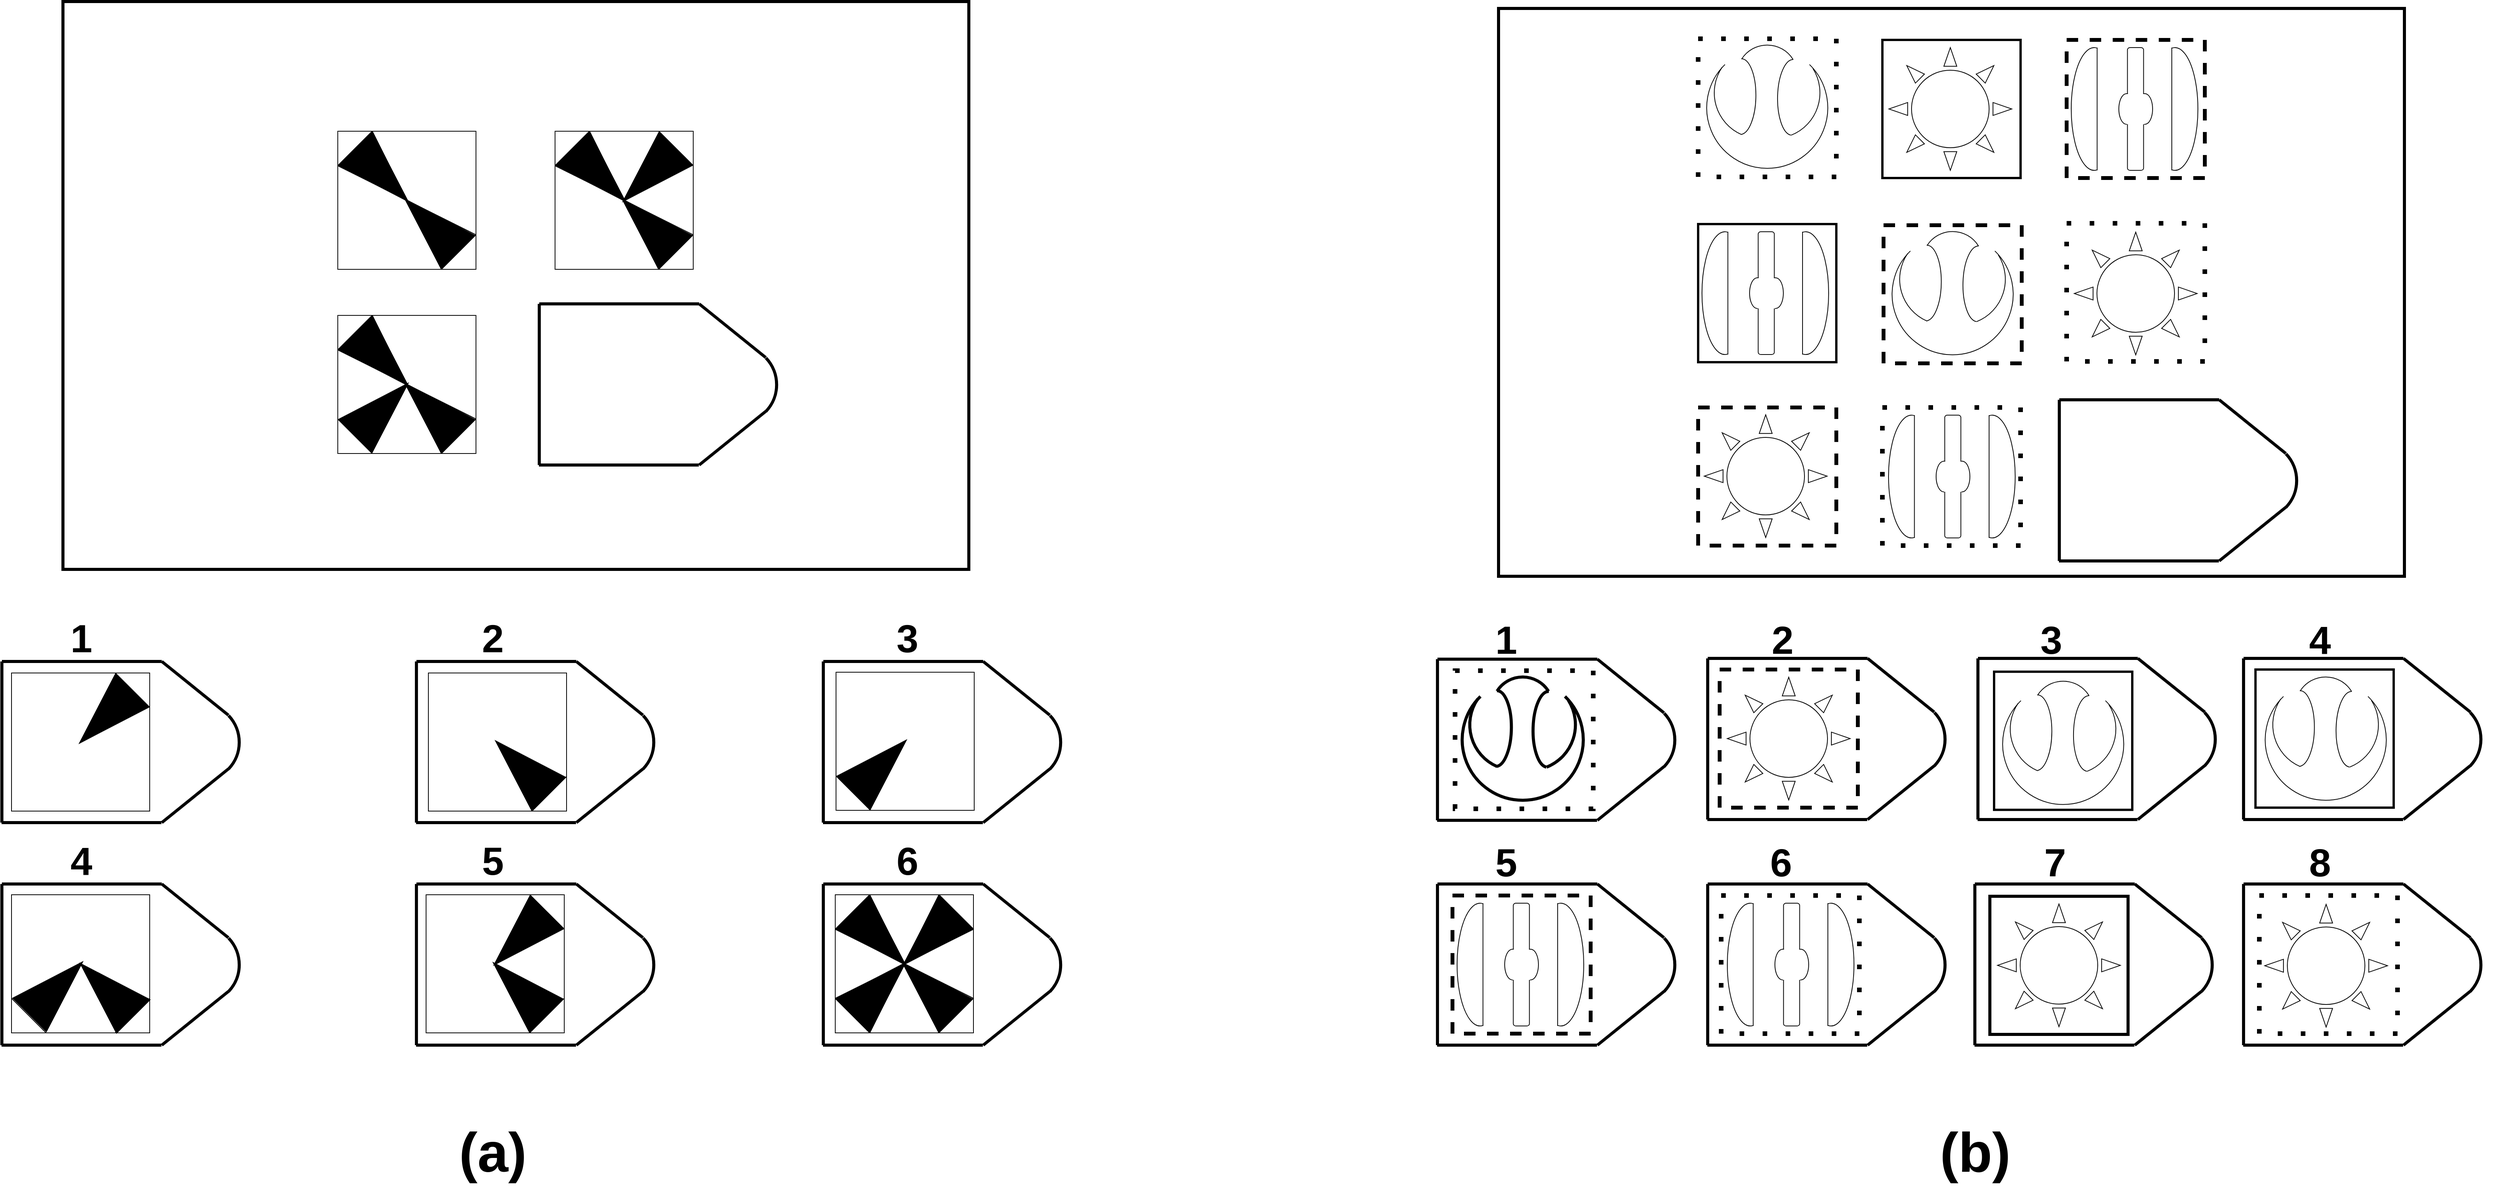 <mxfile version="12.9.13" type="device"><diagram id="jksH0G1JqViHmrjZxsYp" name="Page-1"><mxGraphModel dx="768" dy="1691" grid="1" gridSize="10" guides="1" tooltips="1" connect="1" arrows="1" fold="1" page="1" pageScale="1" pageWidth="827" pageHeight="1169" math="0" shadow="0"><root><mxCell id="0"/><mxCell id="1" parent="0"/><mxCell id="I-WeOvQa9Y4Ec-B1qsH_-151" value="" style="rounded=0;whiteSpace=wrap;html=1;fillColor=none;strokeWidth=4;" parent="1" vertex="1"><mxGeometry x="800" y="-30" width="1180" height="740" as="geometry"/></mxCell><mxCell id="NiwXGFYNFmS52FeRTaWE-9" value="" style="group" parent="1" vertex="1" connectable="0"><mxGeometry x="720" y="830" width="330.562" height="210" as="geometry"/></mxCell><mxCell id="NiwXGFYNFmS52FeRTaWE-10" value="" style="group" parent="NiwXGFYNFmS52FeRTaWE-9" vertex="1" connectable="0"><mxGeometry width="330.562" height="210" as="geometry"/></mxCell><mxCell id="NiwXGFYNFmS52FeRTaWE-11" value="" style="endArrow=none;html=1;strokeWidth=4;" parent="NiwXGFYNFmS52FeRTaWE-10" edge="1"><mxGeometry width="50" height="50" relative="1" as="geometry"><mxPoint x="208.744" as="sourcePoint"/><mxPoint x="0.451" as="targetPoint"/></mxGeometry></mxCell><mxCell id="NiwXGFYNFmS52FeRTaWE-12" value="" style="endArrow=none;html=1;strokeWidth=4;" parent="NiwXGFYNFmS52FeRTaWE-10" edge="1"><mxGeometry width="50" height="50" relative="1" as="geometry"><mxPoint x="0.451" y="210" as="sourcePoint"/><mxPoint x="0.451" as="targetPoint"/></mxGeometry></mxCell><mxCell id="NiwXGFYNFmS52FeRTaWE-13" value="" style="endArrow=none;html=1;strokeWidth=4;" parent="NiwXGFYNFmS52FeRTaWE-10" edge="1"><mxGeometry width="50" height="50" relative="1" as="geometry"><mxPoint x="208.293" y="210" as="sourcePoint"/><mxPoint y="210" as="targetPoint"/></mxGeometry></mxCell><mxCell id="NiwXGFYNFmS52FeRTaWE-14" value="" style="endArrow=none;html=1;strokeWidth=4;" parent="NiwXGFYNFmS52FeRTaWE-10" edge="1"><mxGeometry width="50" height="50" relative="1" as="geometry"><mxPoint x="208.744" as="sourcePoint"/><mxPoint x="295.533" y="70" as="targetPoint"/></mxGeometry></mxCell><mxCell id="NiwXGFYNFmS52FeRTaWE-15" value="" style="endArrow=none;html=1;strokeWidth=4;" parent="NiwXGFYNFmS52FeRTaWE-10" edge="1"><mxGeometry width="50" height="50" relative="1" as="geometry"><mxPoint x="295.533" y="140" as="sourcePoint"/><mxPoint x="208.744" y="210" as="targetPoint"/></mxGeometry></mxCell><mxCell id="NiwXGFYNFmS52FeRTaWE-16" value="" style="verticalLabelPosition=bottom;verticalAlign=top;html=1;shape=mxgraph.basic.arc;startAngle=0.755;endAngle=0.997;fillColor=none;direction=west;rotation=315;strokeWidth=4;" parent="NiwXGFYNFmS52FeRTaWE-10" vertex="1"><mxGeometry x="208.744" y="54.25" width="100.675" height="101.5" as="geometry"/></mxCell><mxCell id="NiwXGFYNFmS52FeRTaWE-132" value="" style="group" parent="NiwXGFYNFmS52FeRTaWE-10" vertex="1" connectable="0"><mxGeometry x="17" y="19" width="174" height="172" as="geometry"/></mxCell><mxCell id="NiwXGFYNFmS52FeRTaWE-152" value="" style="group" parent="NiwXGFYNFmS52FeRTaWE-10" vertex="1" connectable="0"><mxGeometry x="13" y="15" width="174" height="172" as="geometry"/></mxCell><mxCell id="NiwXGFYNFmS52FeRTaWE-153" value="" style="group" parent="NiwXGFYNFmS52FeRTaWE-152" vertex="1" connectable="0"><mxGeometry width="174" height="172" as="geometry"/></mxCell><mxCell id="NiwXGFYNFmS52FeRTaWE-154" value="" style="group" parent="NiwXGFYNFmS52FeRTaWE-153" vertex="1" connectable="0"><mxGeometry width="174" height="172" as="geometry"/></mxCell><mxCell id="NiwXGFYNFmS52FeRTaWE-155" value="" style="group" parent="NiwXGFYNFmS52FeRTaWE-154" vertex="1" connectable="0"><mxGeometry width="174" height="172" as="geometry"/></mxCell><mxCell id="NiwXGFYNFmS52FeRTaWE-156" value="" style="whiteSpace=wrap;html=1;aspect=fixed;fillColor=none;" parent="NiwXGFYNFmS52FeRTaWE-155" vertex="1"><mxGeometry width="180" height="180" as="geometry"/></mxCell><mxCell id="NiwXGFYNFmS52FeRTaWE-157" value="" style="endArrow=none;html=1;entryX=1;entryY=0.25;entryDx=0;entryDy=0;exitX=0.75;exitY=0;exitDx=0;exitDy=0;" parent="NiwXGFYNFmS52FeRTaWE-155" source="NiwXGFYNFmS52FeRTaWE-156" target="NiwXGFYNFmS52FeRTaWE-156" edge="1"><mxGeometry width="50" height="50" relative="1" as="geometry"><mxPoint x="90" y="210" as="sourcePoint"/><mxPoint x="140" y="160" as="targetPoint"/></mxGeometry></mxCell><mxCell id="NiwXGFYNFmS52FeRTaWE-166" value="a" style="triangle;whiteSpace=wrap;html=1;fillColor=#000000;rotation=45;direction=south;" parent="NiwXGFYNFmS52FeRTaWE-155" vertex="1"><mxGeometry x="92" y="8" width="62" height="98" as="geometry"/></mxCell><mxCell id="NiwXGFYNFmS52FeRTaWE-8" value="" style="group" parent="1" vertex="1" connectable="0"><mxGeometry x="1260" y="830" width="330.562" height="210" as="geometry"/></mxCell><mxCell id="NiwXGFYNFmS52FeRTaWE-1" value="" style="group" parent="NiwXGFYNFmS52FeRTaWE-8" vertex="1" connectable="0"><mxGeometry width="330.562" height="210" as="geometry"/></mxCell><mxCell id="NiwXGFYNFmS52FeRTaWE-3" value="" style="endArrow=none;html=1;strokeWidth=4;" parent="NiwXGFYNFmS52FeRTaWE-1" edge="1"><mxGeometry width="50" height="50" relative="1" as="geometry"><mxPoint x="208.744" as="sourcePoint"/><mxPoint x="0.451" as="targetPoint"/></mxGeometry></mxCell><mxCell id="NiwXGFYNFmS52FeRTaWE-2" value="" style="endArrow=none;html=1;strokeWidth=4;" parent="NiwXGFYNFmS52FeRTaWE-1" edge="1"><mxGeometry width="50" height="50" relative="1" as="geometry"><mxPoint x="0.451" y="210" as="sourcePoint"/><mxPoint x="0.451" as="targetPoint"/></mxGeometry></mxCell><mxCell id="NiwXGFYNFmS52FeRTaWE-4" value="" style="endArrow=none;html=1;strokeWidth=4;" parent="NiwXGFYNFmS52FeRTaWE-1" edge="1"><mxGeometry width="50" height="50" relative="1" as="geometry"><mxPoint x="208.293" y="210" as="sourcePoint"/><mxPoint y="210" as="targetPoint"/></mxGeometry></mxCell><mxCell id="NiwXGFYNFmS52FeRTaWE-5" value="" style="endArrow=none;html=1;strokeWidth=4;" parent="NiwXGFYNFmS52FeRTaWE-1" edge="1"><mxGeometry width="50" height="50" relative="1" as="geometry"><mxPoint x="208.744" as="sourcePoint"/><mxPoint x="295.533" y="70" as="targetPoint"/></mxGeometry></mxCell><mxCell id="NiwXGFYNFmS52FeRTaWE-6" value="" style="endArrow=none;html=1;strokeWidth=4;" parent="NiwXGFYNFmS52FeRTaWE-1" edge="1"><mxGeometry width="50" height="50" relative="1" as="geometry"><mxPoint x="295.533" y="140" as="sourcePoint"/><mxPoint x="208.744" y="210" as="targetPoint"/></mxGeometry></mxCell><mxCell id="NiwXGFYNFmS52FeRTaWE-7" value="" style="verticalLabelPosition=bottom;verticalAlign=top;html=1;shape=mxgraph.basic.arc;startAngle=0.755;endAngle=0.997;fillColor=none;direction=west;rotation=315;strokeWidth=4;" parent="NiwXGFYNFmS52FeRTaWE-1" vertex="1"><mxGeometry x="208.744" y="54.25" width="100.675" height="101.5" as="geometry"/></mxCell><mxCell id="NiwXGFYNFmS52FeRTaWE-179" value="" style="group" parent="NiwXGFYNFmS52FeRTaWE-1" vertex="1" connectable="0"><mxGeometry x="16" y="15" width="174" height="172" as="geometry"/></mxCell><mxCell id="NiwXGFYNFmS52FeRTaWE-180" value="" style="group" parent="NiwXGFYNFmS52FeRTaWE-179" vertex="1" connectable="0"><mxGeometry width="174" height="172" as="geometry"/></mxCell><mxCell id="NiwXGFYNFmS52FeRTaWE-181" value="" style="group" parent="NiwXGFYNFmS52FeRTaWE-180" vertex="1" connectable="0"><mxGeometry width="174" height="172" as="geometry"/></mxCell><mxCell id="NiwXGFYNFmS52FeRTaWE-182" value="" style="group" parent="NiwXGFYNFmS52FeRTaWE-181" vertex="1" connectable="0"><mxGeometry width="174" height="172" as="geometry"/></mxCell><mxCell id="NiwXGFYNFmS52FeRTaWE-183" value="" style="whiteSpace=wrap;html=1;aspect=fixed;fillColor=none;" parent="NiwXGFYNFmS52FeRTaWE-182" vertex="1"><mxGeometry width="180" height="180" as="geometry"/></mxCell><mxCell id="NiwXGFYNFmS52FeRTaWE-185" value="" style="endArrow=none;html=1;entryX=1;entryY=0.75;entryDx=0;entryDy=0;exitX=0.75;exitY=1;exitDx=0;exitDy=0;" parent="NiwXGFYNFmS52FeRTaWE-182" source="NiwXGFYNFmS52FeRTaWE-183" target="NiwXGFYNFmS52FeRTaWE-183" edge="1"><mxGeometry width="50" height="50" relative="1" as="geometry"><mxPoint y="230" as="sourcePoint"/><mxPoint x="50" y="180" as="targetPoint"/></mxGeometry></mxCell><mxCell id="NiwXGFYNFmS52FeRTaWE-194" value="a" style="triangle;whiteSpace=wrap;html=1;fillColor=#000000;rotation=45;direction=west;" parent="NiwXGFYNFmS52FeRTaWE-182" vertex="1"><mxGeometry x="73" y="92" width="98" height="62" as="geometry"/></mxCell><mxCell id="NiwXGFYNFmS52FeRTaWE-17" value="" style="group" parent="1" vertex="1" connectable="0"><mxGeometry x="1790" y="830" width="330.562" height="210" as="geometry"/></mxCell><mxCell id="NiwXGFYNFmS52FeRTaWE-18" value="" style="group" parent="NiwXGFYNFmS52FeRTaWE-17" vertex="1" connectable="0"><mxGeometry width="330.562" height="210" as="geometry"/></mxCell><mxCell id="NiwXGFYNFmS52FeRTaWE-19" value="" style="endArrow=none;html=1;strokeWidth=4;" parent="NiwXGFYNFmS52FeRTaWE-18" edge="1"><mxGeometry width="50" height="50" relative="1" as="geometry"><mxPoint x="208.744" as="sourcePoint"/><mxPoint x="0.451" as="targetPoint"/></mxGeometry></mxCell><mxCell id="NiwXGFYNFmS52FeRTaWE-20" value="" style="endArrow=none;html=1;strokeWidth=4;" parent="NiwXGFYNFmS52FeRTaWE-18" edge="1"><mxGeometry width="50" height="50" relative="1" as="geometry"><mxPoint x="0.451" y="210" as="sourcePoint"/><mxPoint x="0.451" as="targetPoint"/></mxGeometry></mxCell><mxCell id="NiwXGFYNFmS52FeRTaWE-21" value="" style="endArrow=none;html=1;strokeWidth=4;" parent="NiwXGFYNFmS52FeRTaWE-18" edge="1"><mxGeometry width="50" height="50" relative="1" as="geometry"><mxPoint x="208.293" y="210" as="sourcePoint"/><mxPoint y="210" as="targetPoint"/></mxGeometry></mxCell><mxCell id="NiwXGFYNFmS52FeRTaWE-22" value="" style="endArrow=none;html=1;strokeWidth=4;" parent="NiwXGFYNFmS52FeRTaWE-18" edge="1"><mxGeometry width="50" height="50" relative="1" as="geometry"><mxPoint x="208.744" as="sourcePoint"/><mxPoint x="295.533" y="70" as="targetPoint"/></mxGeometry></mxCell><mxCell id="NiwXGFYNFmS52FeRTaWE-23" value="" style="endArrow=none;html=1;strokeWidth=4;" parent="NiwXGFYNFmS52FeRTaWE-18" edge="1"><mxGeometry width="50" height="50" relative="1" as="geometry"><mxPoint x="295.533" y="140" as="sourcePoint"/><mxPoint x="208.744" y="210" as="targetPoint"/></mxGeometry></mxCell><mxCell id="NiwXGFYNFmS52FeRTaWE-24" value="" style="verticalLabelPosition=bottom;verticalAlign=top;html=1;shape=mxgraph.basic.arc;startAngle=0.755;endAngle=0.997;fillColor=none;direction=west;rotation=315;strokeWidth=4;" parent="NiwXGFYNFmS52FeRTaWE-18" vertex="1"><mxGeometry x="208.744" y="54.25" width="100.675" height="101.5" as="geometry"/></mxCell><mxCell id="NiwXGFYNFmS52FeRTaWE-196" value="" style="group" parent="NiwXGFYNFmS52FeRTaWE-18" vertex="1" connectable="0"><mxGeometry x="17" y="14" width="174" height="172" as="geometry"/></mxCell><mxCell id="NiwXGFYNFmS52FeRTaWE-197" value="" style="group" parent="NiwXGFYNFmS52FeRTaWE-196" vertex="1" connectable="0"><mxGeometry width="174" height="172" as="geometry"/></mxCell><mxCell id="NiwXGFYNFmS52FeRTaWE-198" value="" style="group" parent="NiwXGFYNFmS52FeRTaWE-197" vertex="1" connectable="0"><mxGeometry width="174" height="172" as="geometry"/></mxCell><mxCell id="NiwXGFYNFmS52FeRTaWE-199" value="" style="group" parent="NiwXGFYNFmS52FeRTaWE-198" vertex="1" connectable="0"><mxGeometry width="174" height="172" as="geometry"/></mxCell><mxCell id="NiwXGFYNFmS52FeRTaWE-200" value="" style="group" parent="NiwXGFYNFmS52FeRTaWE-199" vertex="1" connectable="0"><mxGeometry width="174" height="172" as="geometry"/></mxCell><mxCell id="NiwXGFYNFmS52FeRTaWE-201" value="" style="group" parent="NiwXGFYNFmS52FeRTaWE-200" vertex="1" connectable="0"><mxGeometry width="174" height="172" as="geometry"/></mxCell><mxCell id="NiwXGFYNFmS52FeRTaWE-202" value="" style="group" parent="NiwXGFYNFmS52FeRTaWE-201" vertex="1" connectable="0"><mxGeometry width="174" height="172" as="geometry"/></mxCell><mxCell id="NiwXGFYNFmS52FeRTaWE-203" value="" style="whiteSpace=wrap;html=1;aspect=fixed;fillColor=none;" parent="NiwXGFYNFmS52FeRTaWE-202" vertex="1"><mxGeometry width="180" height="180" as="geometry"/></mxCell><mxCell id="NiwXGFYNFmS52FeRTaWE-206" value="" style="endArrow=none;html=1;entryX=0.25;entryY=1;entryDx=0;entryDy=0;exitX=0;exitY=0.75;exitDx=0;exitDy=0;" parent="NiwXGFYNFmS52FeRTaWE-202" source="NiwXGFYNFmS52FeRTaWE-203" target="NiwXGFYNFmS52FeRTaWE-203" edge="1"><mxGeometry width="50" height="50" relative="1" as="geometry"><mxPoint x="30" y="260" as="sourcePoint"/><mxPoint x="80" y="210" as="targetPoint"/></mxGeometry></mxCell><mxCell id="NiwXGFYNFmS52FeRTaWE-215" value="a" style="triangle;whiteSpace=wrap;html=1;fillColor=#000000;rotation=45;direction=north;" parent="NiwXGFYNFmS52FeRTaWE-202" vertex="1"><mxGeometry x="26.12" y="74" width="62" height="98" as="geometry"/></mxCell><mxCell id="NiwXGFYNFmS52FeRTaWE-33" value="" style="group" parent="1" vertex="1" connectable="0"><mxGeometry x="1790" y="1120" width="330.562" height="210" as="geometry"/></mxCell><mxCell id="NiwXGFYNFmS52FeRTaWE-34" value="" style="group" parent="NiwXGFYNFmS52FeRTaWE-33" vertex="1" connectable="0"><mxGeometry width="330.562" height="210" as="geometry"/></mxCell><mxCell id="NiwXGFYNFmS52FeRTaWE-35" value="" style="endArrow=none;html=1;strokeWidth=4;" parent="NiwXGFYNFmS52FeRTaWE-34" edge="1"><mxGeometry width="50" height="50" relative="1" as="geometry"><mxPoint x="208.744" as="sourcePoint"/><mxPoint x="0.451" as="targetPoint"/></mxGeometry></mxCell><mxCell id="NiwXGFYNFmS52FeRTaWE-36" value="" style="endArrow=none;html=1;strokeWidth=4;" parent="NiwXGFYNFmS52FeRTaWE-34" edge="1"><mxGeometry width="50" height="50" relative="1" as="geometry"><mxPoint x="0.451" y="210" as="sourcePoint"/><mxPoint x="0.451" as="targetPoint"/></mxGeometry></mxCell><mxCell id="NiwXGFYNFmS52FeRTaWE-37" value="" style="endArrow=none;html=1;strokeWidth=4;" parent="NiwXGFYNFmS52FeRTaWE-34" edge="1"><mxGeometry width="50" height="50" relative="1" as="geometry"><mxPoint x="208.293" y="210" as="sourcePoint"/><mxPoint y="210" as="targetPoint"/></mxGeometry></mxCell><mxCell id="NiwXGFYNFmS52FeRTaWE-38" value="" style="endArrow=none;html=1;strokeWidth=4;" parent="NiwXGFYNFmS52FeRTaWE-34" edge="1"><mxGeometry width="50" height="50" relative="1" as="geometry"><mxPoint x="208.744" as="sourcePoint"/><mxPoint x="295.533" y="70" as="targetPoint"/></mxGeometry></mxCell><mxCell id="NiwXGFYNFmS52FeRTaWE-39" value="" style="endArrow=none;html=1;strokeWidth=4;" parent="NiwXGFYNFmS52FeRTaWE-34" edge="1"><mxGeometry width="50" height="50" relative="1" as="geometry"><mxPoint x="295.533" y="140" as="sourcePoint"/><mxPoint x="208.744" y="210" as="targetPoint"/></mxGeometry></mxCell><mxCell id="NiwXGFYNFmS52FeRTaWE-40" value="" style="verticalLabelPosition=bottom;verticalAlign=top;html=1;shape=mxgraph.basic.arc;startAngle=0.755;endAngle=0.997;fillColor=none;direction=west;rotation=315;strokeWidth=4;" parent="NiwXGFYNFmS52FeRTaWE-34" vertex="1"><mxGeometry x="208.744" y="54.25" width="100.675" height="101.5" as="geometry"/></mxCell><mxCell id="NiwXGFYNFmS52FeRTaWE-71" value="" style="group" parent="NiwXGFYNFmS52FeRTaWE-34" vertex="1" connectable="0"><mxGeometry x="16" y="14" width="174" height="172" as="geometry"/></mxCell><mxCell id="NiwXGFYNFmS52FeRTaWE-72" value="" style="group" parent="NiwXGFYNFmS52FeRTaWE-71" vertex="1" connectable="0"><mxGeometry width="174" height="172" as="geometry"/></mxCell><mxCell id="NiwXGFYNFmS52FeRTaWE-73" value="" style="whiteSpace=wrap;html=1;aspect=fixed;fillColor=none;" parent="NiwXGFYNFmS52FeRTaWE-72" vertex="1"><mxGeometry width="180" height="180" as="geometry"/></mxCell><mxCell id="NiwXGFYNFmS52FeRTaWE-74" value="" style="endArrow=none;html=1;entryX=1;entryY=0.25;entryDx=0;entryDy=0;exitX=0.75;exitY=0;exitDx=0;exitDy=0;" parent="NiwXGFYNFmS52FeRTaWE-72" source="NiwXGFYNFmS52FeRTaWE-73" target="NiwXGFYNFmS52FeRTaWE-73" edge="1"><mxGeometry width="50" height="50" relative="1" as="geometry"><mxPoint x="90" y="210" as="sourcePoint"/><mxPoint x="140" y="160" as="targetPoint"/></mxGeometry></mxCell><mxCell id="NiwXGFYNFmS52FeRTaWE-75" value="" style="endArrow=none;html=1;entryX=1;entryY=0.75;entryDx=0;entryDy=0;exitX=0.75;exitY=1;exitDx=0;exitDy=0;" parent="NiwXGFYNFmS52FeRTaWE-72" source="NiwXGFYNFmS52FeRTaWE-73" target="NiwXGFYNFmS52FeRTaWE-73" edge="1"><mxGeometry width="50" height="50" relative="1" as="geometry"><mxPoint y="230" as="sourcePoint"/><mxPoint x="50" y="180" as="targetPoint"/></mxGeometry></mxCell><mxCell id="NiwXGFYNFmS52FeRTaWE-76" value="" style="endArrow=none;html=1;entryX=0.25;entryY=1;entryDx=0;entryDy=0;exitX=0;exitY=0.75;exitDx=0;exitDy=0;" parent="NiwXGFYNFmS52FeRTaWE-72" source="NiwXGFYNFmS52FeRTaWE-73" target="NiwXGFYNFmS52FeRTaWE-73" edge="1"><mxGeometry width="50" height="50" relative="1" as="geometry"><mxPoint x="30" y="260" as="sourcePoint"/><mxPoint x="80" y="210" as="targetPoint"/></mxGeometry></mxCell><mxCell id="NiwXGFYNFmS52FeRTaWE-77" value="" style="endArrow=none;html=1;entryX=0.25;entryY=0;entryDx=0;entryDy=0;exitX=0;exitY=0.25;exitDx=0;exitDy=0;" parent="NiwXGFYNFmS52FeRTaWE-72" source="NiwXGFYNFmS52FeRTaWE-73" target="NiwXGFYNFmS52FeRTaWE-73" edge="1"><mxGeometry width="50" height="50" relative="1" as="geometry"><mxPoint x="-10" y="270" as="sourcePoint"/><mxPoint x="40" y="220" as="targetPoint"/></mxGeometry></mxCell><mxCell id="NiwXGFYNFmS52FeRTaWE-78" value="" style="endArrow=none;html=1;entryX=1;entryY=0.25;entryDx=0;entryDy=0;exitX=0;exitY=0.75;exitDx=0;exitDy=0;" parent="NiwXGFYNFmS52FeRTaWE-72" source="NiwXGFYNFmS52FeRTaWE-73" target="NiwXGFYNFmS52FeRTaWE-73" edge="1"><mxGeometry width="50" height="50" relative="1" as="geometry"><mxPoint x="-90" y="260" as="sourcePoint"/><mxPoint x="-40" y="210" as="targetPoint"/></mxGeometry></mxCell><mxCell id="NiwXGFYNFmS52FeRTaWE-79" value="" style="endArrow=none;html=1;entryX=0.75;entryY=0;entryDx=0;entryDy=0;exitX=0.25;exitY=1;exitDx=0;exitDy=0;" parent="NiwXGFYNFmS52FeRTaWE-72" source="NiwXGFYNFmS52FeRTaWE-73" target="NiwXGFYNFmS52FeRTaWE-73" edge="1"><mxGeometry width="50" height="50" relative="1" as="geometry"><mxPoint x="-20" y="290" as="sourcePoint"/><mxPoint x="30" y="240" as="targetPoint"/></mxGeometry></mxCell><mxCell id="NiwXGFYNFmS52FeRTaWE-80" value="" style="endArrow=none;html=1;entryX=0.25;entryY=0;entryDx=0;entryDy=0;exitX=0.75;exitY=1;exitDx=0;exitDy=0;" parent="NiwXGFYNFmS52FeRTaWE-72" source="NiwXGFYNFmS52FeRTaWE-73" target="NiwXGFYNFmS52FeRTaWE-73" edge="1"><mxGeometry width="50" height="50" relative="1" as="geometry"><mxPoint x="-170" y="260" as="sourcePoint"/><mxPoint x="-120" y="210" as="targetPoint"/></mxGeometry></mxCell><mxCell id="NiwXGFYNFmS52FeRTaWE-81" value="" style="endArrow=none;html=1;entryX=0;entryY=0.25;entryDx=0;entryDy=0;exitX=1;exitY=0.75;exitDx=0;exitDy=0;" parent="NiwXGFYNFmS52FeRTaWE-72" source="NiwXGFYNFmS52FeRTaWE-73" target="NiwXGFYNFmS52FeRTaWE-73" edge="1"><mxGeometry width="50" height="50" relative="1" as="geometry"><mxPoint x="-50" y="310" as="sourcePoint"/><mxPoint y="260" as="targetPoint"/></mxGeometry></mxCell><mxCell id="NiwXGFYNFmS52FeRTaWE-82" value="a" style="triangle;whiteSpace=wrap;html=1;fillColor=#000000;rotation=45;" parent="NiwXGFYNFmS52FeRTaWE-72" vertex="1"><mxGeometry x="8.12" y="26" width="98" height="62" as="geometry"/></mxCell><mxCell id="NiwXGFYNFmS52FeRTaWE-83" value="a" style="triangle;whiteSpace=wrap;html=1;fillColor=#000000;rotation=45;direction=south;" parent="NiwXGFYNFmS52FeRTaWE-72" vertex="1"><mxGeometry x="92" y="8" width="62" height="98" as="geometry"/></mxCell><mxCell id="NiwXGFYNFmS52FeRTaWE-84" value="a" style="triangle;whiteSpace=wrap;html=1;fillColor=#000000;rotation=45;direction=west;" parent="NiwXGFYNFmS52FeRTaWE-72" vertex="1"><mxGeometry x="73" y="92" width="98" height="62" as="geometry"/></mxCell><mxCell id="NiwXGFYNFmS52FeRTaWE-85" value="a" style="triangle;whiteSpace=wrap;html=1;fillColor=#000000;rotation=45;direction=north;" parent="NiwXGFYNFmS52FeRTaWE-72" vertex="1"><mxGeometry x="26.12" y="74" width="62" height="98" as="geometry"/></mxCell><mxCell id="NiwXGFYNFmS52FeRTaWE-25" value="" style="group" parent="1" vertex="1" connectable="0"><mxGeometry x="1260" y="1120" width="330.562" height="210" as="geometry"/></mxCell><mxCell id="NiwXGFYNFmS52FeRTaWE-26" value="" style="group" parent="NiwXGFYNFmS52FeRTaWE-25" vertex="1" connectable="0"><mxGeometry width="330.562" height="210" as="geometry"/></mxCell><mxCell id="NiwXGFYNFmS52FeRTaWE-27" value="" style="endArrow=none;html=1;strokeWidth=4;" parent="NiwXGFYNFmS52FeRTaWE-26" edge="1"><mxGeometry width="50" height="50" relative="1" as="geometry"><mxPoint x="208.744" as="sourcePoint"/><mxPoint x="0.451" as="targetPoint"/></mxGeometry></mxCell><mxCell id="NiwXGFYNFmS52FeRTaWE-28" value="" style="endArrow=none;html=1;strokeWidth=4;" parent="NiwXGFYNFmS52FeRTaWE-26" edge="1"><mxGeometry width="50" height="50" relative="1" as="geometry"><mxPoint x="0.451" y="210" as="sourcePoint"/><mxPoint x="0.451" as="targetPoint"/></mxGeometry></mxCell><mxCell id="NiwXGFYNFmS52FeRTaWE-29" value="" style="endArrow=none;html=1;strokeWidth=4;" parent="NiwXGFYNFmS52FeRTaWE-26" edge="1"><mxGeometry width="50" height="50" relative="1" as="geometry"><mxPoint x="208.293" y="210" as="sourcePoint"/><mxPoint y="210" as="targetPoint"/></mxGeometry></mxCell><mxCell id="NiwXGFYNFmS52FeRTaWE-30" value="" style="endArrow=none;html=1;strokeWidth=4;" parent="NiwXGFYNFmS52FeRTaWE-26" edge="1"><mxGeometry width="50" height="50" relative="1" as="geometry"><mxPoint x="208.744" as="sourcePoint"/><mxPoint x="295.533" y="70" as="targetPoint"/></mxGeometry></mxCell><mxCell id="NiwXGFYNFmS52FeRTaWE-31" value="" style="endArrow=none;html=1;strokeWidth=4;" parent="NiwXGFYNFmS52FeRTaWE-26" edge="1"><mxGeometry width="50" height="50" relative="1" as="geometry"><mxPoint x="295.533" y="140" as="sourcePoint"/><mxPoint x="208.744" y="210" as="targetPoint"/></mxGeometry></mxCell><mxCell id="NiwXGFYNFmS52FeRTaWE-32" value="" style="verticalLabelPosition=bottom;verticalAlign=top;html=1;shape=mxgraph.basic.arc;startAngle=0.755;endAngle=0.997;fillColor=none;direction=west;rotation=315;strokeWidth=4;" parent="NiwXGFYNFmS52FeRTaWE-26" vertex="1"><mxGeometry x="208.744" y="54.25" width="100.675" height="101.5" as="geometry"/></mxCell><mxCell id="NiwXGFYNFmS52FeRTaWE-86" value="" style="group" parent="NiwXGFYNFmS52FeRTaWE-26" vertex="1" connectable="0"><mxGeometry x="13" y="14" width="174" height="172" as="geometry"/></mxCell><mxCell id="NiwXGFYNFmS52FeRTaWE-87" value="" style="group" parent="NiwXGFYNFmS52FeRTaWE-86" vertex="1" connectable="0"><mxGeometry width="174" height="172" as="geometry"/></mxCell><mxCell id="NiwXGFYNFmS52FeRTaWE-88" value="" style="whiteSpace=wrap;html=1;aspect=fixed;fillColor=none;" parent="NiwXGFYNFmS52FeRTaWE-87" vertex="1"><mxGeometry width="180" height="180" as="geometry"/></mxCell><mxCell id="NiwXGFYNFmS52FeRTaWE-89" value="" style="endArrow=none;html=1;entryX=1;entryY=0.25;entryDx=0;entryDy=0;exitX=0.75;exitY=0;exitDx=0;exitDy=0;" parent="NiwXGFYNFmS52FeRTaWE-87" source="NiwXGFYNFmS52FeRTaWE-88" target="NiwXGFYNFmS52FeRTaWE-88" edge="1"><mxGeometry width="50" height="50" relative="1" as="geometry"><mxPoint x="90" y="210" as="sourcePoint"/><mxPoint x="140" y="160" as="targetPoint"/></mxGeometry></mxCell><mxCell id="NiwXGFYNFmS52FeRTaWE-90" value="" style="endArrow=none;html=1;entryX=1;entryY=0.75;entryDx=0;entryDy=0;exitX=0.75;exitY=1;exitDx=0;exitDy=0;" parent="NiwXGFYNFmS52FeRTaWE-87" source="NiwXGFYNFmS52FeRTaWE-88" target="NiwXGFYNFmS52FeRTaWE-88" edge="1"><mxGeometry width="50" height="50" relative="1" as="geometry"><mxPoint y="230" as="sourcePoint"/><mxPoint x="50" y="180" as="targetPoint"/></mxGeometry></mxCell><mxCell id="NiwXGFYNFmS52FeRTaWE-98" value="a" style="triangle;whiteSpace=wrap;html=1;fillColor=#000000;rotation=45;direction=south;" parent="NiwXGFYNFmS52FeRTaWE-87" vertex="1"><mxGeometry x="92" y="8" width="62" height="98" as="geometry"/></mxCell><mxCell id="NiwXGFYNFmS52FeRTaWE-99" value="a" style="triangle;whiteSpace=wrap;html=1;fillColor=#000000;rotation=45;direction=west;" parent="NiwXGFYNFmS52FeRTaWE-87" vertex="1"><mxGeometry x="73" y="92" width="98" height="62" as="geometry"/></mxCell><mxCell id="NiwXGFYNFmS52FeRTaWE-41" value="" style="group" parent="1" vertex="1" connectable="0"><mxGeometry x="720" y="1120" width="330.562" height="210" as="geometry"/></mxCell><mxCell id="NiwXGFYNFmS52FeRTaWE-42" value="" style="group" parent="NiwXGFYNFmS52FeRTaWE-41" vertex="1" connectable="0"><mxGeometry width="330.562" height="210" as="geometry"/></mxCell><mxCell id="NiwXGFYNFmS52FeRTaWE-43" value="" style="endArrow=none;html=1;strokeWidth=4;" parent="NiwXGFYNFmS52FeRTaWE-42" edge="1"><mxGeometry width="50" height="50" relative="1" as="geometry"><mxPoint x="208.744" as="sourcePoint"/><mxPoint x="0.451" as="targetPoint"/></mxGeometry></mxCell><mxCell id="NiwXGFYNFmS52FeRTaWE-44" value="" style="endArrow=none;html=1;strokeWidth=4;" parent="NiwXGFYNFmS52FeRTaWE-42" edge="1"><mxGeometry width="50" height="50" relative="1" as="geometry"><mxPoint x="0.451" y="210" as="sourcePoint"/><mxPoint x="0.451" as="targetPoint"/></mxGeometry></mxCell><mxCell id="NiwXGFYNFmS52FeRTaWE-45" value="" style="endArrow=none;html=1;strokeWidth=4;" parent="NiwXGFYNFmS52FeRTaWE-42" edge="1"><mxGeometry width="50" height="50" relative="1" as="geometry"><mxPoint x="208.293" y="210" as="sourcePoint"/><mxPoint y="210" as="targetPoint"/></mxGeometry></mxCell><mxCell id="NiwXGFYNFmS52FeRTaWE-46" value="" style="endArrow=none;html=1;strokeWidth=4;" parent="NiwXGFYNFmS52FeRTaWE-42" edge="1"><mxGeometry width="50" height="50" relative="1" as="geometry"><mxPoint x="208.744" as="sourcePoint"/><mxPoint x="295.533" y="70" as="targetPoint"/></mxGeometry></mxCell><mxCell id="NiwXGFYNFmS52FeRTaWE-47" value="" style="endArrow=none;html=1;strokeWidth=4;" parent="NiwXGFYNFmS52FeRTaWE-42" edge="1"><mxGeometry width="50" height="50" relative="1" as="geometry"><mxPoint x="295.533" y="140" as="sourcePoint"/><mxPoint x="208.744" y="210" as="targetPoint"/></mxGeometry></mxCell><mxCell id="NiwXGFYNFmS52FeRTaWE-48" value="" style="verticalLabelPosition=bottom;verticalAlign=top;html=1;shape=mxgraph.basic.arc;startAngle=0.755;endAngle=0.997;fillColor=none;direction=west;rotation=315;strokeWidth=4;" parent="NiwXGFYNFmS52FeRTaWE-42" vertex="1"><mxGeometry x="208.744" y="54.25" width="100.675" height="101.5" as="geometry"/></mxCell><mxCell id="NiwXGFYNFmS52FeRTaWE-117" value="" style="group" parent="NiwXGFYNFmS52FeRTaWE-42" vertex="1" connectable="0"><mxGeometry x="17" y="14" width="174" height="172" as="geometry"/></mxCell><mxCell id="NiwXGFYNFmS52FeRTaWE-118" value="" style="group" parent="NiwXGFYNFmS52FeRTaWE-117" vertex="1" connectable="0"><mxGeometry width="174" height="172" as="geometry"/></mxCell><mxCell id="NiwXGFYNFmS52FeRTaWE-119" value="" style="whiteSpace=wrap;html=1;aspect=fixed;fillColor=none;" parent="NiwXGFYNFmS52FeRTaWE-118" vertex="1"><mxGeometry x="-4" width="180" height="180" as="geometry"/></mxCell><mxCell id="NiwXGFYNFmS52FeRTaWE-121" value="" style="endArrow=none;html=1;entryX=1;entryY=0.75;entryDx=0;entryDy=0;exitX=0.75;exitY=1;exitDx=0;exitDy=0;" parent="NiwXGFYNFmS52FeRTaWE-118" source="NiwXGFYNFmS52FeRTaWE-119" target="NiwXGFYNFmS52FeRTaWE-119" edge="1"><mxGeometry width="50" height="50" relative="1" as="geometry"><mxPoint y="230" as="sourcePoint"/><mxPoint x="50" y="180" as="targetPoint"/></mxGeometry></mxCell><mxCell id="NiwXGFYNFmS52FeRTaWE-122" value="" style="endArrow=none;html=1;entryX=0.25;entryY=1;entryDx=0;entryDy=0;exitX=0;exitY=0.75;exitDx=0;exitDy=0;" parent="NiwXGFYNFmS52FeRTaWE-118" source="NiwXGFYNFmS52FeRTaWE-119" target="NiwXGFYNFmS52FeRTaWE-119" edge="1"><mxGeometry width="50" height="50" relative="1" as="geometry"><mxPoint x="30" y="260" as="sourcePoint"/><mxPoint x="80" y="210" as="targetPoint"/></mxGeometry></mxCell><mxCell id="NiwXGFYNFmS52FeRTaWE-130" value="a" style="triangle;whiteSpace=wrap;html=1;fillColor=#000000;rotation=45;direction=west;" parent="NiwXGFYNFmS52FeRTaWE-118" vertex="1"><mxGeometry x="71" y="93" width="98" height="62" as="geometry"/></mxCell><mxCell id="NiwXGFYNFmS52FeRTaWE-131" value="a" style="triangle;whiteSpace=wrap;html=1;fillColor=#000000;rotation=45;direction=north;" parent="NiwXGFYNFmS52FeRTaWE-118" vertex="1"><mxGeometry x="23.12" y="73" width="62" height="98" as="geometry"/></mxCell><mxCell id="NiwXGFYNFmS52FeRTaWE-50" value="&lt;h1&gt;&lt;font style=&quot;font-size: 51px&quot;&gt;1&lt;/font&gt;&lt;/h1&gt;" style="text;html=1;strokeColor=none;fillColor=none;align=center;verticalAlign=middle;whiteSpace=wrap;rounded=0;" parent="1" vertex="1"><mxGeometry x="784" y="770" width="80" height="60" as="geometry"/></mxCell><mxCell id="NiwXGFYNFmS52FeRTaWE-51" value="&lt;h1&gt;&lt;font style=&quot;font-size: 51px&quot;&gt;2&lt;/font&gt;&lt;/h1&gt;" style="text;html=1;strokeColor=none;fillColor=none;align=center;verticalAlign=middle;whiteSpace=wrap;rounded=0;" parent="1" vertex="1"><mxGeometry x="1320" y="770" width="80" height="60" as="geometry"/></mxCell><mxCell id="NiwXGFYNFmS52FeRTaWE-52" value="&lt;h1&gt;&lt;font style=&quot;font-size: 51px&quot;&gt;3&lt;/font&gt;&lt;/h1&gt;" style="text;html=1;strokeColor=none;fillColor=none;align=center;verticalAlign=middle;whiteSpace=wrap;rounded=0;" parent="1" vertex="1"><mxGeometry x="1860" y="770" width="80" height="60" as="geometry"/></mxCell><mxCell id="NiwXGFYNFmS52FeRTaWE-53" value="&lt;h1&gt;&lt;font style=&quot;font-size: 51px&quot;&gt;4&lt;/font&gt;&lt;/h1&gt;" style="text;html=1;strokeColor=none;fillColor=none;align=center;verticalAlign=middle;whiteSpace=wrap;rounded=0;" parent="1" vertex="1"><mxGeometry x="784" y="1060" width="80" height="60" as="geometry"/></mxCell><mxCell id="NiwXGFYNFmS52FeRTaWE-54" value="&lt;h1&gt;&lt;font style=&quot;font-size: 51px&quot;&gt;5&lt;/font&gt;&lt;/h1&gt;" style="text;html=1;strokeColor=none;fillColor=none;align=center;verticalAlign=middle;whiteSpace=wrap;rounded=0;" parent="1" vertex="1"><mxGeometry x="1320" y="1060" width="80" height="60" as="geometry"/></mxCell><mxCell id="NiwXGFYNFmS52FeRTaWE-55" value="&lt;h1&gt;&lt;font style=&quot;font-size: 51px&quot;&gt;6&lt;/font&gt;&lt;/h1&gt;" style="text;html=1;strokeColor=none;fillColor=none;align=center;verticalAlign=middle;whiteSpace=wrap;rounded=0;" parent="1" vertex="1"><mxGeometry x="1860" y="1060" width="80" height="60" as="geometry"/></mxCell><mxCell id="NiwXGFYNFmS52FeRTaWE-175" value="" style="group" parent="1" vertex="1" connectable="0"><mxGeometry x="1441" y="139" width="174" height="172" as="geometry"/></mxCell><mxCell id="NiwXGFYNFmS52FeRTaWE-151" value="" style="group" parent="NiwXGFYNFmS52FeRTaWE-175" vertex="1" connectable="0"><mxGeometry width="174" height="172" as="geometry"/></mxCell><mxCell id="I-WeOvQa9Y4Ec-B1qsH_-161" value="" style="group" parent="NiwXGFYNFmS52FeRTaWE-151" vertex="1" connectable="0"><mxGeometry width="174" height="172" as="geometry"/></mxCell><mxCell id="I-WeOvQa9Y4Ec-B1qsH_-137" value="" style="whiteSpace=wrap;html=1;aspect=fixed;fillColor=none;" parent="I-WeOvQa9Y4Ec-B1qsH_-161" vertex="1"><mxGeometry width="180" height="180" as="geometry"/></mxCell><mxCell id="I-WeOvQa9Y4Ec-B1qsH_-138" value="" style="endArrow=none;html=1;entryX=1;entryY=0.25;entryDx=0;entryDy=0;exitX=0.75;exitY=0;exitDx=0;exitDy=0;" parent="I-WeOvQa9Y4Ec-B1qsH_-161" source="I-WeOvQa9Y4Ec-B1qsH_-137" target="I-WeOvQa9Y4Ec-B1qsH_-137" edge="1"><mxGeometry width="50" height="50" relative="1" as="geometry"><mxPoint x="90" y="210" as="sourcePoint"/><mxPoint x="140" y="160" as="targetPoint"/></mxGeometry></mxCell><mxCell id="I-WeOvQa9Y4Ec-B1qsH_-139" value="" style="endArrow=none;html=1;entryX=1;entryY=0.75;entryDx=0;entryDy=0;exitX=0.75;exitY=1;exitDx=0;exitDy=0;" parent="I-WeOvQa9Y4Ec-B1qsH_-161" source="I-WeOvQa9Y4Ec-B1qsH_-137" target="I-WeOvQa9Y4Ec-B1qsH_-137" edge="1"><mxGeometry width="50" height="50" relative="1" as="geometry"><mxPoint y="230" as="sourcePoint"/><mxPoint x="50" y="180" as="targetPoint"/></mxGeometry></mxCell><mxCell id="I-WeOvQa9Y4Ec-B1qsH_-141" value="" style="endArrow=none;html=1;entryX=0.25;entryY=0;entryDx=0;entryDy=0;exitX=0;exitY=0.25;exitDx=0;exitDy=0;" parent="I-WeOvQa9Y4Ec-B1qsH_-161" source="I-WeOvQa9Y4Ec-B1qsH_-137" target="I-WeOvQa9Y4Ec-B1qsH_-137" edge="1"><mxGeometry width="50" height="50" relative="1" as="geometry"><mxPoint x="-10" y="270" as="sourcePoint"/><mxPoint x="40" y="220" as="targetPoint"/></mxGeometry></mxCell><mxCell id="I-WeOvQa9Y4Ec-B1qsH_-144" value="" style="endArrow=none;html=1;entryX=0.25;entryY=0;entryDx=0;entryDy=0;exitX=0.75;exitY=1;exitDx=0;exitDy=0;" parent="I-WeOvQa9Y4Ec-B1qsH_-161" source="I-WeOvQa9Y4Ec-B1qsH_-137" target="I-WeOvQa9Y4Ec-B1qsH_-137" edge="1"><mxGeometry width="50" height="50" relative="1" as="geometry"><mxPoint x="-170" y="260" as="sourcePoint"/><mxPoint x="-120" y="210" as="targetPoint"/></mxGeometry></mxCell><mxCell id="I-WeOvQa9Y4Ec-B1qsH_-145" value="" style="endArrow=none;html=1;entryX=0;entryY=0.25;entryDx=0;entryDy=0;exitX=1;exitY=0.75;exitDx=0;exitDy=0;" parent="I-WeOvQa9Y4Ec-B1qsH_-161" source="I-WeOvQa9Y4Ec-B1qsH_-137" target="I-WeOvQa9Y4Ec-B1qsH_-137" edge="1"><mxGeometry width="50" height="50" relative="1" as="geometry"><mxPoint x="-50" y="310" as="sourcePoint"/><mxPoint y="260" as="targetPoint"/></mxGeometry></mxCell><mxCell id="I-WeOvQa9Y4Ec-B1qsH_-146" value="a" style="triangle;whiteSpace=wrap;html=1;fillColor=#000000;rotation=45;" parent="I-WeOvQa9Y4Ec-B1qsH_-161" vertex="1"><mxGeometry x="8.12" y="26" width="98" height="62" as="geometry"/></mxCell><mxCell id="NiwXGFYNFmS52FeRTaWE-67" value="a" style="triangle;whiteSpace=wrap;html=1;fillColor=#000000;rotation=45;direction=south;" parent="I-WeOvQa9Y4Ec-B1qsH_-161" vertex="1"><mxGeometry x="92" y="8" width="62" height="98" as="geometry"/></mxCell><mxCell id="NiwXGFYNFmS52FeRTaWE-68" value="a" style="triangle;whiteSpace=wrap;html=1;fillColor=#000000;rotation=45;direction=west;" parent="I-WeOvQa9Y4Ec-B1qsH_-161" vertex="1"><mxGeometry x="73" y="92" width="98" height="62" as="geometry"/></mxCell><mxCell id="NiwXGFYNFmS52FeRTaWE-236" value="" style="group" parent="1" vertex="1" connectable="0"><mxGeometry x="1158" y="139" width="180" height="180" as="geometry"/></mxCell><mxCell id="NiwXGFYNFmS52FeRTaWE-239" value="" style="group" parent="NiwXGFYNFmS52FeRTaWE-236" vertex="1" connectable="0"><mxGeometry width="180" height="180" as="geometry"/></mxCell><mxCell id="NiwXGFYNFmS52FeRTaWE-243" value="" style="whiteSpace=wrap;html=1;aspect=fixed;fillColor=none;" parent="NiwXGFYNFmS52FeRTaWE-239" vertex="1"><mxGeometry width="180" height="180" as="geometry"/></mxCell><mxCell id="NiwXGFYNFmS52FeRTaWE-245" value="" style="endArrow=none;html=1;entryX=1;entryY=0.75;entryDx=0;entryDy=0;exitX=0.75;exitY=1;exitDx=0;exitDy=0;" parent="NiwXGFYNFmS52FeRTaWE-239" source="NiwXGFYNFmS52FeRTaWE-243" target="NiwXGFYNFmS52FeRTaWE-243" edge="1"><mxGeometry width="50" height="50" relative="1" as="geometry"><mxPoint y="230" as="sourcePoint"/><mxPoint x="50" y="180" as="targetPoint"/></mxGeometry></mxCell><mxCell id="NiwXGFYNFmS52FeRTaWE-247" value="" style="endArrow=none;html=1;entryX=0.25;entryY=0;entryDx=0;entryDy=0;exitX=0;exitY=0.25;exitDx=0;exitDy=0;" parent="NiwXGFYNFmS52FeRTaWE-239" source="NiwXGFYNFmS52FeRTaWE-243" target="NiwXGFYNFmS52FeRTaWE-243" edge="1"><mxGeometry width="50" height="50" relative="1" as="geometry"><mxPoint x="-10" y="270" as="sourcePoint"/><mxPoint x="40" y="220" as="targetPoint"/></mxGeometry></mxCell><mxCell id="NiwXGFYNFmS52FeRTaWE-250" value="" style="endArrow=none;html=1;entryX=0.25;entryY=0;entryDx=0;entryDy=0;exitX=0.75;exitY=1;exitDx=0;exitDy=0;" parent="NiwXGFYNFmS52FeRTaWE-239" source="NiwXGFYNFmS52FeRTaWE-243" target="NiwXGFYNFmS52FeRTaWE-243" edge="1"><mxGeometry width="50" height="50" relative="1" as="geometry"><mxPoint x="-170" y="260" as="sourcePoint"/><mxPoint x="-120" y="210" as="targetPoint"/></mxGeometry></mxCell><mxCell id="NiwXGFYNFmS52FeRTaWE-251" value="" style="endArrow=none;html=1;entryX=0;entryY=0.25;entryDx=0;entryDy=0;exitX=1;exitY=0.75;exitDx=0;exitDy=0;" parent="NiwXGFYNFmS52FeRTaWE-239" source="NiwXGFYNFmS52FeRTaWE-243" target="NiwXGFYNFmS52FeRTaWE-243" edge="1"><mxGeometry width="50" height="50" relative="1" as="geometry"><mxPoint x="-50" y="310" as="sourcePoint"/><mxPoint y="260" as="targetPoint"/></mxGeometry></mxCell><mxCell id="NiwXGFYNFmS52FeRTaWE-252" value="a" style="triangle;whiteSpace=wrap;html=1;fillColor=#000000;rotation=45;" parent="NiwXGFYNFmS52FeRTaWE-239" vertex="1"><mxGeometry x="8.12" y="26" width="98" height="62" as="geometry"/></mxCell><mxCell id="NiwXGFYNFmS52FeRTaWE-254" value="a" style="triangle;whiteSpace=wrap;html=1;fillColor=#000000;rotation=45;direction=west;" parent="NiwXGFYNFmS52FeRTaWE-239" vertex="1"><mxGeometry x="73" y="92" width="98" height="62" as="geometry"/></mxCell><mxCell id="NiwXGFYNFmS52FeRTaWE-256" value="" style="group" parent="1" vertex="1" connectable="0"><mxGeometry x="1158" y="379" width="180" height="180" as="geometry"/></mxCell><mxCell id="NiwXGFYNFmS52FeRTaWE-257" value="" style="group" parent="NiwXGFYNFmS52FeRTaWE-256" vertex="1" connectable="0"><mxGeometry width="180" height="180" as="geometry"/></mxCell><mxCell id="NiwXGFYNFmS52FeRTaWE-258" value="" style="group" parent="NiwXGFYNFmS52FeRTaWE-257" vertex="1" connectable="0"><mxGeometry width="180" height="180" as="geometry"/></mxCell><mxCell id="NiwXGFYNFmS52FeRTaWE-259" value="" style="group" parent="NiwXGFYNFmS52FeRTaWE-258" vertex="1" connectable="0"><mxGeometry width="180" height="180" as="geometry"/></mxCell><mxCell id="NiwXGFYNFmS52FeRTaWE-261" value="" style="group" parent="NiwXGFYNFmS52FeRTaWE-259" vertex="1" connectable="0"><mxGeometry width="180" height="180" as="geometry"/></mxCell><mxCell id="NiwXGFYNFmS52FeRTaWE-263" value="" style="whiteSpace=wrap;html=1;aspect=fixed;fillColor=none;" parent="NiwXGFYNFmS52FeRTaWE-261" vertex="1"><mxGeometry width="180" height="180" as="geometry"/></mxCell><mxCell id="NiwXGFYNFmS52FeRTaWE-265" value="" style="endArrow=none;html=1;entryX=1;entryY=0.75;entryDx=0;entryDy=0;exitX=0.75;exitY=1;exitDx=0;exitDy=0;" parent="NiwXGFYNFmS52FeRTaWE-261" source="NiwXGFYNFmS52FeRTaWE-263" target="NiwXGFYNFmS52FeRTaWE-263" edge="1"><mxGeometry width="50" height="50" relative="1" as="geometry"><mxPoint y="230" as="sourcePoint"/><mxPoint x="50" y="180" as="targetPoint"/></mxGeometry></mxCell><mxCell id="NiwXGFYNFmS52FeRTaWE-266" value="" style="endArrow=none;html=1;entryX=0.25;entryY=1;entryDx=0;entryDy=0;exitX=0;exitY=0.75;exitDx=0;exitDy=0;" parent="NiwXGFYNFmS52FeRTaWE-261" source="NiwXGFYNFmS52FeRTaWE-263" target="NiwXGFYNFmS52FeRTaWE-263" edge="1"><mxGeometry width="50" height="50" relative="1" as="geometry"><mxPoint x="30" y="260" as="sourcePoint"/><mxPoint x="80" y="210" as="targetPoint"/></mxGeometry></mxCell><mxCell id="NiwXGFYNFmS52FeRTaWE-267" value="" style="endArrow=none;html=1;entryX=0.25;entryY=0;entryDx=0;entryDy=0;exitX=0;exitY=0.25;exitDx=0;exitDy=0;" parent="NiwXGFYNFmS52FeRTaWE-261" source="NiwXGFYNFmS52FeRTaWE-263" target="NiwXGFYNFmS52FeRTaWE-263" edge="1"><mxGeometry width="50" height="50" relative="1" as="geometry"><mxPoint x="-10" y="270" as="sourcePoint"/><mxPoint x="40" y="220" as="targetPoint"/></mxGeometry></mxCell><mxCell id="NiwXGFYNFmS52FeRTaWE-270" value="" style="endArrow=none;html=1;entryX=0.25;entryY=0;entryDx=0;entryDy=0;exitX=0.75;exitY=1;exitDx=0;exitDy=0;" parent="NiwXGFYNFmS52FeRTaWE-261" source="NiwXGFYNFmS52FeRTaWE-263" target="NiwXGFYNFmS52FeRTaWE-263" edge="1"><mxGeometry width="50" height="50" relative="1" as="geometry"><mxPoint x="-170" y="260" as="sourcePoint"/><mxPoint x="-120" y="210" as="targetPoint"/></mxGeometry></mxCell><mxCell id="NiwXGFYNFmS52FeRTaWE-271" value="" style="endArrow=none;html=1;entryX=0;entryY=0.25;entryDx=0;entryDy=0;exitX=1;exitY=0.75;exitDx=0;exitDy=0;" parent="NiwXGFYNFmS52FeRTaWE-261" source="NiwXGFYNFmS52FeRTaWE-263" target="NiwXGFYNFmS52FeRTaWE-263" edge="1"><mxGeometry width="50" height="50" relative="1" as="geometry"><mxPoint x="-50" y="310" as="sourcePoint"/><mxPoint y="260" as="targetPoint"/></mxGeometry></mxCell><mxCell id="NiwXGFYNFmS52FeRTaWE-272" value="a" style="triangle;whiteSpace=wrap;html=1;fillColor=#000000;rotation=45;" parent="NiwXGFYNFmS52FeRTaWE-261" vertex="1"><mxGeometry x="8.12" y="26" width="98" height="62" as="geometry"/></mxCell><mxCell id="NiwXGFYNFmS52FeRTaWE-274" value="a" style="triangle;whiteSpace=wrap;html=1;fillColor=#000000;rotation=45;direction=west;" parent="NiwXGFYNFmS52FeRTaWE-261" vertex="1"><mxGeometry x="73" y="92" width="98" height="62" as="geometry"/></mxCell><mxCell id="NiwXGFYNFmS52FeRTaWE-275" value="a" style="triangle;whiteSpace=wrap;html=1;fillColor=#000000;rotation=45;direction=north;" parent="NiwXGFYNFmS52FeRTaWE-261" vertex="1"><mxGeometry x="26.12" y="74" width="62" height="98" as="geometry"/></mxCell><mxCell id="NiwXGFYNFmS52FeRTaWE-276" value="" style="group" parent="1" vertex="1" connectable="0"><mxGeometry x="1420" y="364" width="330.562" height="210" as="geometry"/></mxCell><mxCell id="NiwXGFYNFmS52FeRTaWE-277" value="" style="group" parent="NiwXGFYNFmS52FeRTaWE-276" vertex="1" connectable="0"><mxGeometry width="330.562" height="210" as="geometry"/></mxCell><mxCell id="NiwXGFYNFmS52FeRTaWE-278" value="" style="endArrow=none;html=1;strokeWidth=4;" parent="NiwXGFYNFmS52FeRTaWE-277" edge="1"><mxGeometry width="50" height="50" relative="1" as="geometry"><mxPoint x="208.744" as="sourcePoint"/><mxPoint x="0.451" as="targetPoint"/></mxGeometry></mxCell><mxCell id="NiwXGFYNFmS52FeRTaWE-279" value="" style="endArrow=none;html=1;strokeWidth=4;" parent="NiwXGFYNFmS52FeRTaWE-277" edge="1"><mxGeometry width="50" height="50" relative="1" as="geometry"><mxPoint x="0.451" y="210" as="sourcePoint"/><mxPoint x="0.451" as="targetPoint"/></mxGeometry></mxCell><mxCell id="NiwXGFYNFmS52FeRTaWE-280" value="" style="endArrow=none;html=1;strokeWidth=4;" parent="NiwXGFYNFmS52FeRTaWE-277" edge="1"><mxGeometry width="50" height="50" relative="1" as="geometry"><mxPoint x="208.293" y="210" as="sourcePoint"/><mxPoint y="210" as="targetPoint"/></mxGeometry></mxCell><mxCell id="NiwXGFYNFmS52FeRTaWE-281" value="" style="endArrow=none;html=1;strokeWidth=4;" parent="NiwXGFYNFmS52FeRTaWE-277" edge="1"><mxGeometry width="50" height="50" relative="1" as="geometry"><mxPoint x="208.744" as="sourcePoint"/><mxPoint x="295.533" y="70" as="targetPoint"/></mxGeometry></mxCell><mxCell id="NiwXGFYNFmS52FeRTaWE-282" value="" style="endArrow=none;html=1;strokeWidth=4;" parent="NiwXGFYNFmS52FeRTaWE-277" edge="1"><mxGeometry width="50" height="50" relative="1" as="geometry"><mxPoint x="295.533" y="140" as="sourcePoint"/><mxPoint x="208.744" y="210" as="targetPoint"/></mxGeometry></mxCell><mxCell id="NiwXGFYNFmS52FeRTaWE-283" value="" style="verticalLabelPosition=bottom;verticalAlign=top;html=1;shape=mxgraph.basic.arc;startAngle=0.755;endAngle=0.997;fillColor=none;direction=west;rotation=315;strokeWidth=4;" parent="NiwXGFYNFmS52FeRTaWE-277" vertex="1"><mxGeometry x="208.744" y="54.25" width="100.675" height="101.5" as="geometry"/></mxCell><mxCell id="DJVekBcL0Vunq9zLqkoI-1" value="" style="rounded=0;whiteSpace=wrap;html=1;strokeColor=#000000;strokeWidth=4;fillColor=none;" parent="1" vertex="1"><mxGeometry x="2670" y="-21" width="1180" height="740" as="geometry"/></mxCell><mxCell id="DJVekBcL0Vunq9zLqkoI-2" value="" style="whiteSpace=wrap;html=1;aspect=fixed;strokeColor=#000000;strokeWidth=6;fillColor=none;dashed=1;dashPattern=1 4;" parent="1" vertex="1"><mxGeometry x="3410" y="259" width="180" height="180" as="geometry"/></mxCell><mxCell id="DJVekBcL0Vunq9zLqkoI-8" value="" style="whiteSpace=wrap;html=1;aspect=fixed;strokeColor=#000000;strokeWidth=6;fillColor=none;dashed=1;dashPattern=1 4;" parent="1" vertex="1"><mxGeometry x="3170" y="499" width="180" height="180" as="geometry"/></mxCell><mxCell id="DJVekBcL0Vunq9zLqkoI-9" value="" style="group" parent="1" vertex="1" connectable="0"><mxGeometry x="2908.503" y="-2.997" width="223" height="223" as="geometry"/></mxCell><mxCell id="DJVekBcL0Vunq9zLqkoI-10" value="" style="verticalLabelPosition=bottom;verticalAlign=top;html=1;shape=mxgraph.basic.arc;startAngle=0.248;endAngle=0.002;direction=east;rotation=315;" parent="DJVekBcL0Vunq9zLqkoI-9" vertex="1"><mxGeometry x="32.658" y="32.658" width="157.685" height="157.685" as="geometry"/></mxCell><mxCell id="DJVekBcL0Vunq9zLqkoI-11" value="" style="verticalLabelPosition=bottom;verticalAlign=top;html=1;shape=mxgraph.basic.arc;startAngle=0.657;endAngle=0.938;rotation=1;direction=west;" parent="DJVekBcL0Vunq9zLqkoI-9" vertex="1"><mxGeometry x="62.223" y="32.658" width="117.919" height="118.609" as="geometry"/></mxCell><mxCell id="DJVekBcL0Vunq9zLqkoI-12" value="" style="verticalLabelPosition=bottom;verticalAlign=top;html=1;shape=mxgraph.basic.arc;startAngle=0.657;endAngle=0.938;rotation=1;direction=west;flipH=1;" parent="DJVekBcL0Vunq9zLqkoI-9" vertex="1"><mxGeometry x="42.513" y="32.658" width="117.919" height="118.609" as="geometry"/></mxCell><mxCell id="DJVekBcL0Vunq9zLqkoI-13" value="" style="verticalLabelPosition=bottom;verticalAlign=top;html=1;shape=mxgraph.basic.arc;startAngle=0.5;endAngle=0.988;rotation=1;direction=west;" parent="DJVekBcL0Vunq9zLqkoI-9" vertex="1"><mxGeometry x="57.296" y="47.441" width="39.421" height="98.898" as="geometry"/></mxCell><mxCell id="DJVekBcL0Vunq9zLqkoI-14" value="" style="verticalLabelPosition=bottom;verticalAlign=top;html=1;shape=mxgraph.basic.arc;startAngle=0.5;endAngle=0.988;rotation=1;direction=west;flipH=1;" parent="DJVekBcL0Vunq9zLqkoI-9" vertex="1"><mxGeometry x="124.952" y="48.426" width="39.421" height="98.898" as="geometry"/></mxCell><mxCell id="DJVekBcL0Vunq9zLqkoI-15" value="" style="verticalLabelPosition=bottom;verticalAlign=top;html=1;shape=mxgraph.basic.arc;startAngle=0.839;endAngle=0.162;" parent="DJVekBcL0Vunq9zLqkoI-9" vertex="1"><mxGeometry x="72.079" y="29.701" width="78.842" height="78.497" as="geometry"/></mxCell><mxCell id="DJVekBcL0Vunq9zLqkoI-16" value="" style="whiteSpace=wrap;html=1;aspect=fixed;strokeColor=#000000;strokeWidth=6;fillColor=none;dashed=1;dashPattern=1 4;" parent="DJVekBcL0Vunq9zLqkoI-9" vertex="1"><mxGeometry x="21.497" y="21.497" width="180" height="180" as="geometry"/></mxCell><mxCell id="DJVekBcL0Vunq9zLqkoI-33" value="" style="group" parent="1" vertex="1" connectable="0"><mxGeometry x="3178" y="509" width="164.99" height="160" as="geometry"/></mxCell><mxCell id="DJVekBcL0Vunq9zLqkoI-34" value="" style="verticalLabelPosition=bottom;verticalAlign=top;html=1;shape=mxgraph.basic.arc;startAngle=0.479;endAngle=0.021;rotation=-180;" parent="DJVekBcL0Vunq9zLqkoI-33" vertex="1"><mxGeometry x="104.99" width="60" height="160" as="geometry"/></mxCell><mxCell id="DJVekBcL0Vunq9zLqkoI-35" value="" style="endArrow=none;html=1;" parent="DJVekBcL0Vunq9zLqkoI-33" edge="1"><mxGeometry width="50" height="50" relative="1" as="geometry"><mxPoint x="130.99" as="sourcePoint"/><mxPoint x="130.99" y="160" as="targetPoint"/></mxGeometry></mxCell><mxCell id="DJVekBcL0Vunq9zLqkoI-36" value="" style="rounded=1;whiteSpace=wrap;html=1;rotation=90;fillColor=none;" parent="DJVekBcL0Vunq9zLqkoI-33" vertex="1"><mxGeometry x="3.72" y="69.5" width="160" height="21" as="geometry"/></mxCell><mxCell id="DJVekBcL0Vunq9zLqkoI-37" value="" style="verticalLabelPosition=bottom;verticalAlign=top;html=1;shape=mxgraph.basic.arc;startAngle=0.479;endAngle=0.021;" parent="DJVekBcL0Vunq9zLqkoI-33" vertex="1"><mxGeometry width="60" height="160" as="geometry"/></mxCell><mxCell id="DJVekBcL0Vunq9zLqkoI-38" value="" style="endArrow=none;html=1;" parent="DJVekBcL0Vunq9zLqkoI-33" edge="1"><mxGeometry width="50" height="50" relative="1" as="geometry"><mxPoint x="33.72" y="160" as="sourcePoint"/><mxPoint x="33.72" as="targetPoint"/></mxGeometry></mxCell><mxCell id="DJVekBcL0Vunq9zLqkoI-39" value="" style="verticalLabelPosition=bottom;verticalAlign=top;html=1;shape=mxgraph.basic.arc;startAngle=0.466;endAngle=0.029;strokeWidth=1;fillColor=#000000;" parent="DJVekBcL0Vunq9zLqkoI-33" vertex="1"><mxGeometry x="61.99" y="60" width="20" height="40" as="geometry"/></mxCell><mxCell id="DJVekBcL0Vunq9zLqkoI-40" value="" style="verticalLabelPosition=bottom;verticalAlign=top;html=1;shape=mxgraph.basic.arc;startAngle=0.466;endAngle=0.029;strokeWidth=1;fillColor=#000000;direction=west;" parent="DJVekBcL0Vunq9zLqkoI-33" vertex="1"><mxGeometry x="85.99" y="60" width="20" height="40" as="geometry"/></mxCell><mxCell id="DJVekBcL0Vunq9zLqkoI-41" value="" style="rounded=0;whiteSpace=wrap;html=1;strokeWidth=1;fillColor=#FFFFFF;strokeColor=none;" parent="DJVekBcL0Vunq9zLqkoI-33" vertex="1"><mxGeometry x="72.22" y="60.5" width="23" height="39.5" as="geometry"/></mxCell><mxCell id="DJVekBcL0Vunq9zLqkoI-52" value="" style="verticalLabelPosition=bottom;verticalAlign=top;html=1;shape=mxgraph.basic.sun" parent="1" vertex="1"><mxGeometry x="3420" y="270.5" width="160" height="160" as="geometry"/></mxCell><mxCell id="DJVekBcL0Vunq9zLqkoI-54" value="&lt;h1&gt;&lt;font style=&quot;font-size: 51px&quot;&gt;1&lt;/font&gt;&lt;/h1&gt;" style="text;html=1;strokeColor=none;fillColor=none;align=center;verticalAlign=middle;whiteSpace=wrap;rounded=0;" parent="1" vertex="1"><mxGeometry x="2640" y="772" width="80" height="60" as="geometry"/></mxCell><mxCell id="DJVekBcL0Vunq9zLqkoI-55" value="&lt;h1&gt;&lt;font style=&quot;font-size: 51px&quot;&gt;2&lt;/font&gt;&lt;/h1&gt;" style="text;html=1;strokeColor=none;fillColor=none;align=center;verticalAlign=middle;whiteSpace=wrap;rounded=0;" parent="1" vertex="1"><mxGeometry x="3000" y="772" width="80" height="60" as="geometry"/></mxCell><mxCell id="DJVekBcL0Vunq9zLqkoI-56" value="&lt;h1&gt;&lt;font style=&quot;font-size: 51px&quot;&gt;3&lt;/font&gt;&lt;/h1&gt;" style="text;html=1;strokeColor=none;fillColor=none;align=center;verticalAlign=middle;whiteSpace=wrap;rounded=0;" parent="1" vertex="1"><mxGeometry x="3350" y="772" width="80" height="60" as="geometry"/></mxCell><mxCell id="DJVekBcL0Vunq9zLqkoI-57" value="&lt;h1&gt;&lt;font style=&quot;font-size: 51px&quot;&gt;4&lt;/font&gt;&lt;/h1&gt;" style="text;html=1;strokeColor=none;fillColor=none;align=center;verticalAlign=middle;whiteSpace=wrap;rounded=0;" parent="1" vertex="1"><mxGeometry x="3700" y="772" width="80" height="60" as="geometry"/></mxCell><mxCell id="DJVekBcL0Vunq9zLqkoI-58" value="&lt;h1&gt;&lt;font style=&quot;font-size: 51px&quot;&gt;5&lt;/font&gt;&lt;/h1&gt;" style="text;html=1;strokeColor=none;fillColor=none;align=center;verticalAlign=middle;whiteSpace=wrap;rounded=0;" parent="1" vertex="1"><mxGeometry x="2640" y="1062" width="80" height="60" as="geometry"/></mxCell><mxCell id="DJVekBcL0Vunq9zLqkoI-59" value="&lt;h1&gt;&lt;font style=&quot;font-size: 51px&quot;&gt;6&lt;/font&gt;&lt;/h1&gt;" style="text;html=1;strokeColor=none;fillColor=none;align=center;verticalAlign=middle;whiteSpace=wrap;rounded=0;" parent="1" vertex="1"><mxGeometry x="2998.49" y="1062" width="80" height="60" as="geometry"/></mxCell><mxCell id="DJVekBcL0Vunq9zLqkoI-60" value="&lt;h1&gt;&lt;font style=&quot;font-size: 51px&quot;&gt;7&lt;/font&gt;&lt;/h1&gt;" style="text;html=1;strokeColor=none;fillColor=none;align=center;verticalAlign=middle;whiteSpace=wrap;rounded=0;" parent="1" vertex="1"><mxGeometry x="3355" y="1062" width="80" height="60" as="geometry"/></mxCell><mxCell id="DJVekBcL0Vunq9zLqkoI-61" value="&lt;h1&gt;&lt;font style=&quot;font-size: 51px&quot;&gt;8&lt;/font&gt;&lt;/h1&gt;" style="text;html=1;strokeColor=none;fillColor=none;align=center;verticalAlign=middle;whiteSpace=wrap;rounded=0;" parent="1" vertex="1"><mxGeometry x="3700" y="1062" width="80" height="60" as="geometry"/></mxCell><mxCell id="DJVekBcL0Vunq9zLqkoI-62" value="" style="group" parent="1" vertex="1" connectable="0"><mxGeometry x="3400" y="489" width="330.562" height="210" as="geometry"/></mxCell><mxCell id="DJVekBcL0Vunq9zLqkoI-63" value="" style="endArrow=none;html=1;strokeWidth=4;" parent="DJVekBcL0Vunq9zLqkoI-62" edge="1"><mxGeometry width="50" height="50" relative="1" as="geometry"><mxPoint x="0.451" y="210" as="sourcePoint"/><mxPoint x="0.451" as="targetPoint"/></mxGeometry></mxCell><mxCell id="DJVekBcL0Vunq9zLqkoI-64" value="" style="endArrow=none;html=1;strokeWidth=4;" parent="DJVekBcL0Vunq9zLqkoI-62" edge="1"><mxGeometry width="50" height="50" relative="1" as="geometry"><mxPoint x="208.744" as="sourcePoint"/><mxPoint x="0.451" as="targetPoint"/></mxGeometry></mxCell><mxCell id="DJVekBcL0Vunq9zLqkoI-65" value="" style="endArrow=none;html=1;strokeWidth=4;" parent="DJVekBcL0Vunq9zLqkoI-62" edge="1"><mxGeometry width="50" height="50" relative="1" as="geometry"><mxPoint x="208.293" y="210" as="sourcePoint"/><mxPoint y="210" as="targetPoint"/></mxGeometry></mxCell><mxCell id="DJVekBcL0Vunq9zLqkoI-66" value="" style="endArrow=none;html=1;strokeWidth=4;" parent="DJVekBcL0Vunq9zLqkoI-62" edge="1"><mxGeometry width="50" height="50" relative="1" as="geometry"><mxPoint x="208.744" as="sourcePoint"/><mxPoint x="295.533" y="70" as="targetPoint"/></mxGeometry></mxCell><mxCell id="DJVekBcL0Vunq9zLqkoI-67" value="" style="endArrow=none;html=1;strokeWidth=4;" parent="DJVekBcL0Vunq9zLqkoI-62" edge="1"><mxGeometry width="50" height="50" relative="1" as="geometry"><mxPoint x="295.533" y="140" as="sourcePoint"/><mxPoint x="208.744" y="210" as="targetPoint"/></mxGeometry></mxCell><mxCell id="DJVekBcL0Vunq9zLqkoI-68" value="" style="verticalLabelPosition=bottom;verticalAlign=top;html=1;shape=mxgraph.basic.arc;startAngle=0.755;endAngle=0.997;fillColor=none;direction=west;rotation=315;strokeWidth=4;" parent="DJVekBcL0Vunq9zLqkoI-62" vertex="1"><mxGeometry x="208.744" y="54.25" width="100.675" height="101.5" as="geometry"/></mxCell><mxCell id="DJVekBcL0Vunq9zLqkoI-69" value="" style="verticalLabelPosition=bottom;verticalAlign=top;html=1;shape=mxgraph.basic.arc;startAngle=0.755;endAngle=0.997;fillColor=none;direction=west;rotation=315;strokeWidth=4;" parent="1" vertex="1"><mxGeometry x="2798.744" y="881.25" width="100.675" height="101.5" as="geometry"/></mxCell><mxCell id="DJVekBcL0Vunq9zLqkoI-70" value="" style="verticalLabelPosition=bottom;verticalAlign=top;html=1;shape=mxgraph.basic.arc;startAngle=0.755;endAngle=0.997;fillColor=none;direction=west;rotation=315;strokeWidth=4;" parent="1" vertex="1"><mxGeometry x="2798.744" y="1174.25" width="100.675" height="101.5" as="geometry"/></mxCell><mxCell id="DJVekBcL0Vunq9zLqkoI-71" value="" style="verticalLabelPosition=bottom;verticalAlign=top;html=1;shape=mxgraph.basic.arc;startAngle=0.755;endAngle=0.997;fillColor=none;direction=west;rotation=315;strokeWidth=4;" parent="1" vertex="1"><mxGeometry x="3150.744" y="1174.25" width="100.675" height="101.5" as="geometry"/></mxCell><mxCell id="DJVekBcL0Vunq9zLqkoI-72" value="" style="verticalLabelPosition=bottom;verticalAlign=top;html=1;shape=mxgraph.basic.arc;startAngle=0.755;endAngle=0.997;fillColor=none;direction=west;rotation=315;strokeWidth=4;" parent="1" vertex="1"><mxGeometry x="3502.744" y="880.25" width="100.675" height="101.5" as="geometry"/></mxCell><mxCell id="DJVekBcL0Vunq9zLqkoI-73" value="" style="verticalLabelPosition=bottom;verticalAlign=top;html=1;shape=mxgraph.basic.arc;startAngle=0.755;endAngle=0.997;fillColor=none;direction=west;rotation=315;strokeWidth=4;" parent="1" vertex="1"><mxGeometry x="3150.744" y="880.25" width="100.675" height="101.5" as="geometry"/></mxCell><mxCell id="DJVekBcL0Vunq9zLqkoI-74" value="" style="group" parent="1" vertex="1" connectable="0"><mxGeometry x="3640" y="1120" width="330.562" height="210" as="geometry"/></mxCell><mxCell id="DJVekBcL0Vunq9zLqkoI-75" value="" style="endArrow=none;html=1;strokeWidth=4;" parent="DJVekBcL0Vunq9zLqkoI-74" edge="1"><mxGeometry width="50" height="50" relative="1" as="geometry"><mxPoint x="0.451" y="210" as="sourcePoint"/><mxPoint x="0.451" as="targetPoint"/></mxGeometry></mxCell><mxCell id="DJVekBcL0Vunq9zLqkoI-76" value="" style="endArrow=none;html=1;strokeWidth=4;" parent="DJVekBcL0Vunq9zLqkoI-74" edge="1"><mxGeometry width="50" height="50" relative="1" as="geometry"><mxPoint x="208.744" as="sourcePoint"/><mxPoint x="0.451" as="targetPoint"/></mxGeometry></mxCell><mxCell id="DJVekBcL0Vunq9zLqkoI-77" value="" style="endArrow=none;html=1;strokeWidth=4;" parent="DJVekBcL0Vunq9zLqkoI-74" edge="1"><mxGeometry width="50" height="50" relative="1" as="geometry"><mxPoint x="208.293" y="210" as="sourcePoint"/><mxPoint y="210" as="targetPoint"/></mxGeometry></mxCell><mxCell id="DJVekBcL0Vunq9zLqkoI-78" value="" style="endArrow=none;html=1;strokeWidth=4;" parent="DJVekBcL0Vunq9zLqkoI-74" edge="1"><mxGeometry width="50" height="50" relative="1" as="geometry"><mxPoint x="208.744" as="sourcePoint"/><mxPoint x="296" y="70" as="targetPoint"/></mxGeometry></mxCell><mxCell id="DJVekBcL0Vunq9zLqkoI-79" value="" style="endArrow=none;html=1;strokeWidth=4;" parent="DJVekBcL0Vunq9zLqkoI-74" edge="1"><mxGeometry width="50" height="50" relative="1" as="geometry"><mxPoint x="295.533" y="140" as="sourcePoint"/><mxPoint x="208.744" y="210" as="targetPoint"/></mxGeometry></mxCell><mxCell id="DJVekBcL0Vunq9zLqkoI-80" value="" style="verticalLabelPosition=bottom;verticalAlign=top;html=1;shape=mxgraph.basic.arc;startAngle=0.755;endAngle=0.997;fillColor=none;direction=west;rotation=315;strokeWidth=4;" parent="DJVekBcL0Vunq9zLqkoI-74" vertex="1"><mxGeometry x="208.744" y="54.25" width="100.675" height="101.5" as="geometry"/></mxCell><mxCell id="DJVekBcL0Vunq9zLqkoI-81" value="" style="whiteSpace=wrap;html=1;aspect=fixed;strokeColor=#000000;strokeWidth=6;fillColor=none;dashed=1;dashPattern=1 4;" parent="DJVekBcL0Vunq9zLqkoI-74" vertex="1"><mxGeometry x="21" y="15" width="180" height="180" as="geometry"/></mxCell><mxCell id="DJVekBcL0Vunq9zLqkoI-82" value="" style="verticalLabelPosition=bottom;verticalAlign=top;html=1;shape=mxgraph.basic.sun;strokeWidth=1;" parent="DJVekBcL0Vunq9zLqkoI-74" vertex="1"><mxGeometry x="28" y="26.5" width="160" height="160" as="geometry"/></mxCell><mxCell id="DJVekBcL0Vunq9zLqkoI-83" value="" style="group" parent="1" vertex="1" connectable="0"><mxGeometry x="3290" y="1120" width="330.562" height="210" as="geometry"/></mxCell><mxCell id="DJVekBcL0Vunq9zLqkoI-84" value="" style="endArrow=none;html=1;strokeWidth=4;" parent="DJVekBcL0Vunq9zLqkoI-83" edge="1"><mxGeometry width="50" height="50" relative="1" as="geometry"><mxPoint x="0.451" y="210" as="sourcePoint"/><mxPoint x="0.451" as="targetPoint"/></mxGeometry></mxCell><mxCell id="DJVekBcL0Vunq9zLqkoI-85" value="" style="endArrow=none;html=1;strokeWidth=4;" parent="DJVekBcL0Vunq9zLqkoI-83" edge="1"><mxGeometry width="50" height="50" relative="1" as="geometry"><mxPoint x="208.744" as="sourcePoint"/><mxPoint x="0.451" as="targetPoint"/></mxGeometry></mxCell><mxCell id="DJVekBcL0Vunq9zLqkoI-86" value="" style="endArrow=none;html=1;strokeWidth=4;" parent="DJVekBcL0Vunq9zLqkoI-83" edge="1"><mxGeometry width="50" height="50" relative="1" as="geometry"><mxPoint x="208.293" y="210" as="sourcePoint"/><mxPoint y="210" as="targetPoint"/></mxGeometry></mxCell><mxCell id="DJVekBcL0Vunq9zLqkoI-87" value="" style="endArrow=none;html=1;strokeWidth=4;" parent="DJVekBcL0Vunq9zLqkoI-83" edge="1"><mxGeometry width="50" height="50" relative="1" as="geometry"><mxPoint x="208.744" as="sourcePoint"/><mxPoint x="296" y="70" as="targetPoint"/></mxGeometry></mxCell><mxCell id="DJVekBcL0Vunq9zLqkoI-88" value="" style="endArrow=none;html=1;strokeWidth=4;" parent="DJVekBcL0Vunq9zLqkoI-83" edge="1"><mxGeometry width="50" height="50" relative="1" as="geometry"><mxPoint x="295.533" y="140" as="sourcePoint"/><mxPoint x="208.744" y="210" as="targetPoint"/></mxGeometry></mxCell><mxCell id="DJVekBcL0Vunq9zLqkoI-89" value="" style="verticalLabelPosition=bottom;verticalAlign=top;html=1;shape=mxgraph.basic.arc;startAngle=0.755;endAngle=0.997;fillColor=none;direction=west;rotation=315;strokeWidth=4;" parent="DJVekBcL0Vunq9zLqkoI-83" vertex="1"><mxGeometry x="208.744" y="54.25" width="100.675" height="101.5" as="geometry"/></mxCell><mxCell id="DJVekBcL0Vunq9zLqkoI-90" value="" style="whiteSpace=wrap;html=1;aspect=fixed;strokeColor=#000000;strokeWidth=4;fillColor=none;" parent="DJVekBcL0Vunq9zLqkoI-83" vertex="1"><mxGeometry x="20" y="16" width="180" height="180" as="geometry"/></mxCell><mxCell id="DJVekBcL0Vunq9zLqkoI-91" value="" style="verticalLabelPosition=bottom;verticalAlign=top;html=1;shape=mxgraph.basic.sun;strokeWidth=1;" parent="DJVekBcL0Vunq9zLqkoI-83" vertex="1"><mxGeometry x="30" y="26" width="160" height="160" as="geometry"/></mxCell><mxCell id="DJVekBcL0Vunq9zLqkoI-92" value="" style="group" parent="1" vertex="1" connectable="0"><mxGeometry x="2942" y="1120" width="295.533" height="210" as="geometry"/></mxCell><mxCell id="DJVekBcL0Vunq9zLqkoI-93" value="" style="endArrow=none;html=1;strokeWidth=4;" parent="DJVekBcL0Vunq9zLqkoI-92" edge="1"><mxGeometry width="50" height="50" relative="1" as="geometry"><mxPoint x="0.451" y="210" as="sourcePoint"/><mxPoint x="0.451" as="targetPoint"/></mxGeometry></mxCell><mxCell id="DJVekBcL0Vunq9zLqkoI-94" value="" style="endArrow=none;html=1;strokeWidth=4;" parent="DJVekBcL0Vunq9zLqkoI-92" edge="1"><mxGeometry width="50" height="50" relative="1" as="geometry"><mxPoint x="208.744" as="sourcePoint"/><mxPoint x="0.451" as="targetPoint"/></mxGeometry></mxCell><mxCell id="DJVekBcL0Vunq9zLqkoI-95" value="" style="endArrow=none;html=1;strokeWidth=4;" parent="DJVekBcL0Vunq9zLqkoI-92" edge="1"><mxGeometry width="50" height="50" relative="1" as="geometry"><mxPoint x="208.293" y="210" as="sourcePoint"/><mxPoint y="210" as="targetPoint"/></mxGeometry></mxCell><mxCell id="DJVekBcL0Vunq9zLqkoI-96" value="" style="endArrow=none;html=1;strokeWidth=4;" parent="DJVekBcL0Vunq9zLqkoI-92" edge="1"><mxGeometry width="50" height="50" relative="1" as="geometry"><mxPoint x="208.744" as="sourcePoint"/><mxPoint x="295.533" y="70" as="targetPoint"/></mxGeometry></mxCell><mxCell id="DJVekBcL0Vunq9zLqkoI-97" value="" style="endArrow=none;html=1;strokeWidth=4;" parent="DJVekBcL0Vunq9zLqkoI-92" edge="1"><mxGeometry width="50" height="50" relative="1" as="geometry"><mxPoint x="295.533" y="140" as="sourcePoint"/><mxPoint x="208.744" y="210" as="targetPoint"/></mxGeometry></mxCell><mxCell id="DJVekBcL0Vunq9zLqkoI-98" value="" style="whiteSpace=wrap;html=1;aspect=fixed;strokeColor=#000000;strokeWidth=6;fillColor=none;dashed=1;dashPattern=1 4;" parent="DJVekBcL0Vunq9zLqkoI-92" vertex="1"><mxGeometry x="18" y="15" width="180" height="180" as="geometry"/></mxCell><mxCell id="DJVekBcL0Vunq9zLqkoI-99" value="" style="group;strokeWidth=4;" parent="DJVekBcL0Vunq9zLqkoI-92" vertex="1" connectable="0"><mxGeometry x="26" y="25" width="164.99" height="160" as="geometry"/></mxCell><mxCell id="DJVekBcL0Vunq9zLqkoI-100" value="" style="verticalLabelPosition=bottom;verticalAlign=top;html=1;shape=mxgraph.basic.arc;startAngle=0.479;endAngle=0.021;rotation=-180;" parent="DJVekBcL0Vunq9zLqkoI-99" vertex="1"><mxGeometry x="104.99" width="60" height="160" as="geometry"/></mxCell><mxCell id="DJVekBcL0Vunq9zLqkoI-101" value="" style="endArrow=none;html=1;" parent="DJVekBcL0Vunq9zLqkoI-99" edge="1"><mxGeometry width="50" height="50" relative="1" as="geometry"><mxPoint x="130.99" as="sourcePoint"/><mxPoint x="130.99" y="160" as="targetPoint"/></mxGeometry></mxCell><mxCell id="DJVekBcL0Vunq9zLqkoI-102" value="" style="rounded=1;whiteSpace=wrap;html=1;rotation=90;fillColor=none;" parent="DJVekBcL0Vunq9zLqkoI-99" vertex="1"><mxGeometry x="3.72" y="69.5" width="160" height="21" as="geometry"/></mxCell><mxCell id="DJVekBcL0Vunq9zLqkoI-103" value="" style="verticalLabelPosition=bottom;verticalAlign=top;html=1;shape=mxgraph.basic.arc;startAngle=0.479;endAngle=0.021;" parent="DJVekBcL0Vunq9zLqkoI-99" vertex="1"><mxGeometry width="60" height="160" as="geometry"/></mxCell><mxCell id="DJVekBcL0Vunq9zLqkoI-104" value="" style="endArrow=none;html=1;" parent="DJVekBcL0Vunq9zLqkoI-99" edge="1"><mxGeometry width="50" height="50" relative="1" as="geometry"><mxPoint x="33.72" y="160" as="sourcePoint"/><mxPoint x="33.72" as="targetPoint"/></mxGeometry></mxCell><mxCell id="DJVekBcL0Vunq9zLqkoI-105" value="" style="verticalLabelPosition=bottom;verticalAlign=top;html=1;shape=mxgraph.basic.arc;startAngle=0.466;endAngle=0.029;strokeWidth=1;fillColor=#000000;" parent="DJVekBcL0Vunq9zLqkoI-99" vertex="1"><mxGeometry x="61.99" y="60" width="20" height="40" as="geometry"/></mxCell><mxCell id="DJVekBcL0Vunq9zLqkoI-106" value="" style="verticalLabelPosition=bottom;verticalAlign=top;html=1;shape=mxgraph.basic.arc;startAngle=0.466;endAngle=0.029;strokeWidth=1;fillColor=#000000;direction=west;" parent="DJVekBcL0Vunq9zLqkoI-99" vertex="1"><mxGeometry x="85.99" y="60" width="20" height="40" as="geometry"/></mxCell><mxCell id="DJVekBcL0Vunq9zLqkoI-107" value="" style="rounded=0;whiteSpace=wrap;html=1;strokeWidth=1;fillColor=#FFFFFF;strokeColor=none;" parent="DJVekBcL0Vunq9zLqkoI-99" vertex="1"><mxGeometry x="72.22" y="60.5" width="23" height="39.5" as="geometry"/></mxCell><mxCell id="DJVekBcL0Vunq9zLqkoI-108" value="" style="group" parent="1" vertex="1" connectable="0"><mxGeometry x="2590" y="1120" width="295.533" height="210" as="geometry"/></mxCell><mxCell id="DJVekBcL0Vunq9zLqkoI-109" value="" style="endArrow=none;html=1;strokeWidth=4;" parent="DJVekBcL0Vunq9zLqkoI-108" edge="1"><mxGeometry width="50" height="50" relative="1" as="geometry"><mxPoint x="0.451" y="210" as="sourcePoint"/><mxPoint x="0.451" as="targetPoint"/></mxGeometry></mxCell><mxCell id="DJVekBcL0Vunq9zLqkoI-110" value="" style="endArrow=none;html=1;strokeWidth=4;" parent="DJVekBcL0Vunq9zLqkoI-108" edge="1"><mxGeometry width="50" height="50" relative="1" as="geometry"><mxPoint x="208.744" as="sourcePoint"/><mxPoint x="0.451" as="targetPoint"/></mxGeometry></mxCell><mxCell id="DJVekBcL0Vunq9zLqkoI-111" value="" style="endArrow=none;html=1;strokeWidth=4;" parent="DJVekBcL0Vunq9zLqkoI-108" edge="1"><mxGeometry width="50" height="50" relative="1" as="geometry"><mxPoint x="208.293" y="210" as="sourcePoint"/><mxPoint y="210" as="targetPoint"/></mxGeometry></mxCell><mxCell id="DJVekBcL0Vunq9zLqkoI-112" value="" style="endArrow=none;html=1;strokeWidth=4;" parent="DJVekBcL0Vunq9zLqkoI-108" edge="1"><mxGeometry width="50" height="50" relative="1" as="geometry"><mxPoint x="208.744" as="sourcePoint"/><mxPoint x="295.533" y="70" as="targetPoint"/></mxGeometry></mxCell><mxCell id="DJVekBcL0Vunq9zLqkoI-113" value="" style="endArrow=none;html=1;strokeWidth=4;" parent="DJVekBcL0Vunq9zLqkoI-108" edge="1"><mxGeometry width="50" height="50" relative="1" as="geometry"><mxPoint x="295.533" y="140" as="sourcePoint"/><mxPoint x="208.744" y="210" as="targetPoint"/></mxGeometry></mxCell><mxCell id="DJVekBcL0Vunq9zLqkoI-114" value="" style="whiteSpace=wrap;html=1;aspect=fixed;strokeColor=#000000;strokeWidth=5;fillColor=none;dashed=1;perimeterSpacing=1;" parent="DJVekBcL0Vunq9zLqkoI-108" vertex="1"><mxGeometry x="20" y="15" width="180" height="180" as="geometry"/></mxCell><mxCell id="DJVekBcL0Vunq9zLqkoI-115" value="" style="group;strokeWidth=5;" parent="DJVekBcL0Vunq9zLqkoI-108" vertex="1" connectable="0"><mxGeometry x="26" y="25" width="164.99" height="160" as="geometry"/></mxCell><mxCell id="DJVekBcL0Vunq9zLqkoI-116" value="" style="verticalLabelPosition=bottom;verticalAlign=top;html=1;shape=mxgraph.basic.arc;startAngle=0.479;endAngle=0.021;rotation=-180;" parent="DJVekBcL0Vunq9zLqkoI-115" vertex="1"><mxGeometry x="104.99" width="60" height="160" as="geometry"/></mxCell><mxCell id="DJVekBcL0Vunq9zLqkoI-117" value="" style="endArrow=none;html=1;" parent="DJVekBcL0Vunq9zLqkoI-115" edge="1"><mxGeometry width="50" height="50" relative="1" as="geometry"><mxPoint x="130.99" as="sourcePoint"/><mxPoint x="130.99" y="160" as="targetPoint"/></mxGeometry></mxCell><mxCell id="DJVekBcL0Vunq9zLqkoI-118" value="" style="rounded=1;whiteSpace=wrap;html=1;rotation=90;fillColor=none;" parent="DJVekBcL0Vunq9zLqkoI-115" vertex="1"><mxGeometry x="3.72" y="69.5" width="160" height="21" as="geometry"/></mxCell><mxCell id="DJVekBcL0Vunq9zLqkoI-119" value="" style="verticalLabelPosition=bottom;verticalAlign=top;html=1;shape=mxgraph.basic.arc;startAngle=0.479;endAngle=0.021;" parent="DJVekBcL0Vunq9zLqkoI-115" vertex="1"><mxGeometry width="60" height="160" as="geometry"/></mxCell><mxCell id="DJVekBcL0Vunq9zLqkoI-120" value="" style="endArrow=none;html=1;" parent="DJVekBcL0Vunq9zLqkoI-115" edge="1"><mxGeometry width="50" height="50" relative="1" as="geometry"><mxPoint x="33.72" y="160" as="sourcePoint"/><mxPoint x="33.72" as="targetPoint"/></mxGeometry></mxCell><mxCell id="DJVekBcL0Vunq9zLqkoI-121" value="" style="verticalLabelPosition=bottom;verticalAlign=top;html=1;shape=mxgraph.basic.arc;startAngle=0.466;endAngle=0.029;strokeWidth=1;fillColor=#000000;" parent="DJVekBcL0Vunq9zLqkoI-115" vertex="1"><mxGeometry x="61.99" y="60" width="20" height="40" as="geometry"/></mxCell><mxCell id="DJVekBcL0Vunq9zLqkoI-122" value="" style="verticalLabelPosition=bottom;verticalAlign=top;html=1;shape=mxgraph.basic.arc;startAngle=0.466;endAngle=0.029;strokeWidth=1;fillColor=#000000;direction=west;" parent="DJVekBcL0Vunq9zLqkoI-115" vertex="1"><mxGeometry x="85.99" y="60" width="20" height="40" as="geometry"/></mxCell><mxCell id="DJVekBcL0Vunq9zLqkoI-123" value="" style="rounded=0;whiteSpace=wrap;html=1;strokeWidth=1;fillColor=#FFFFFF;strokeColor=none;" parent="DJVekBcL0Vunq9zLqkoI-115" vertex="1"><mxGeometry x="72.22" y="60.5" width="23" height="39.5" as="geometry"/></mxCell><mxCell id="DJVekBcL0Vunq9zLqkoI-141" value="" style="group" parent="1" vertex="1" connectable="0"><mxGeometry x="3294" y="826" width="296" height="223.003" as="geometry"/></mxCell><mxCell id="DJVekBcL0Vunq9zLqkoI-142" value="" style="endArrow=none;html=1;strokeWidth=4;" parent="DJVekBcL0Vunq9zLqkoI-141" edge="1"><mxGeometry width="50" height="50" relative="1" as="geometry"><mxPoint x="0.451" y="210" as="sourcePoint"/><mxPoint x="0.451" as="targetPoint"/></mxGeometry></mxCell><mxCell id="DJVekBcL0Vunq9zLqkoI-143" value="" style="endArrow=none;html=1;strokeWidth=4;" parent="DJVekBcL0Vunq9zLqkoI-141" edge="1"><mxGeometry width="50" height="50" relative="1" as="geometry"><mxPoint x="208.744" as="sourcePoint"/><mxPoint x="0.451" as="targetPoint"/></mxGeometry></mxCell><mxCell id="DJVekBcL0Vunq9zLqkoI-144" value="" style="endArrow=none;html=1;strokeWidth=4;" parent="DJVekBcL0Vunq9zLqkoI-141" edge="1"><mxGeometry width="50" height="50" relative="1" as="geometry"><mxPoint x="208.293" y="210" as="sourcePoint"/><mxPoint y="210" as="targetPoint"/></mxGeometry></mxCell><mxCell id="DJVekBcL0Vunq9zLqkoI-145" value="" style="endArrow=none;html=1;strokeWidth=4;" parent="DJVekBcL0Vunq9zLqkoI-141" edge="1"><mxGeometry width="50" height="50" relative="1" as="geometry"><mxPoint x="208.744" as="sourcePoint"/><mxPoint x="296" y="70" as="targetPoint"/></mxGeometry></mxCell><mxCell id="DJVekBcL0Vunq9zLqkoI-146" value="" style="endArrow=none;html=1;strokeWidth=4;" parent="DJVekBcL0Vunq9zLqkoI-141" edge="1"><mxGeometry width="50" height="50" relative="1" as="geometry"><mxPoint x="295.533" y="140" as="sourcePoint"/><mxPoint x="208.744" y="210" as="targetPoint"/></mxGeometry></mxCell><mxCell id="DJVekBcL0Vunq9zLqkoI-147" value="" style="group;strokeWidth=4;" parent="DJVekBcL0Vunq9zLqkoI-141" vertex="1" connectable="0"><mxGeometry x="0.003" y="0.003" width="223" height="223" as="geometry"/></mxCell><mxCell id="DJVekBcL0Vunq9zLqkoI-148" value="" style="verticalLabelPosition=bottom;verticalAlign=top;html=1;shape=mxgraph.basic.arc;startAngle=0.248;endAngle=0.002;direction=east;rotation=315;" parent="DJVekBcL0Vunq9zLqkoI-147" vertex="1"><mxGeometry x="32.658" y="32.658" width="157.685" height="157.685" as="geometry"/></mxCell><mxCell id="DJVekBcL0Vunq9zLqkoI-149" value="" style="verticalLabelPosition=bottom;verticalAlign=top;html=1;shape=mxgraph.basic.arc;startAngle=0.657;endAngle=0.938;rotation=1;direction=west;" parent="DJVekBcL0Vunq9zLqkoI-147" vertex="1"><mxGeometry x="62.223" y="32.658" width="117.919" height="118.609" as="geometry"/></mxCell><mxCell id="DJVekBcL0Vunq9zLqkoI-150" value="" style="verticalLabelPosition=bottom;verticalAlign=top;html=1;shape=mxgraph.basic.arc;startAngle=0.657;endAngle=0.938;rotation=1;direction=west;flipH=1;" parent="DJVekBcL0Vunq9zLqkoI-147" vertex="1"><mxGeometry x="42.513" y="32.658" width="117.919" height="118.609" as="geometry"/></mxCell><mxCell id="DJVekBcL0Vunq9zLqkoI-151" value="" style="verticalLabelPosition=bottom;verticalAlign=top;html=1;shape=mxgraph.basic.arc;startAngle=0.5;endAngle=0.988;rotation=1;direction=west;" parent="DJVekBcL0Vunq9zLqkoI-147" vertex="1"><mxGeometry x="57.296" y="47.441" width="39.421" height="98.898" as="geometry"/></mxCell><mxCell id="DJVekBcL0Vunq9zLqkoI-152" value="" style="verticalLabelPosition=bottom;verticalAlign=top;html=1;shape=mxgraph.basic.arc;startAngle=0.5;endAngle=0.988;rotation=1;direction=west;flipH=1;" parent="DJVekBcL0Vunq9zLqkoI-147" vertex="1"><mxGeometry x="124.952" y="48.426" width="39.421" height="98.898" as="geometry"/></mxCell><mxCell id="DJVekBcL0Vunq9zLqkoI-153" value="" style="verticalLabelPosition=bottom;verticalAlign=top;html=1;shape=mxgraph.basic.arc;startAngle=0.839;endAngle=0.162;" parent="DJVekBcL0Vunq9zLqkoI-147" vertex="1"><mxGeometry x="72.079" y="29.701" width="78.842" height="78.497" as="geometry"/></mxCell><mxCell id="DJVekBcL0Vunq9zLqkoI-154" value="" style="whiteSpace=wrap;html=1;aspect=fixed;strokeColor=#000000;strokeWidth=3;fillColor=none;" parent="DJVekBcL0Vunq9zLqkoI-147" vertex="1"><mxGeometry x="21.497" y="17.347" width="180" height="180" as="geometry"/></mxCell><mxCell id="DJVekBcL0Vunq9zLqkoI-155" value="" style="group" parent="1" vertex="1" connectable="0"><mxGeometry x="2942" y="826" width="295.533" height="210" as="geometry"/></mxCell><mxCell id="DJVekBcL0Vunq9zLqkoI-156" value="" style="endArrow=none;html=1;strokeWidth=4;" parent="DJVekBcL0Vunq9zLqkoI-155" edge="1"><mxGeometry width="50" height="50" relative="1" as="geometry"><mxPoint x="0.451" y="210" as="sourcePoint"/><mxPoint x="0.451" as="targetPoint"/></mxGeometry></mxCell><mxCell id="DJVekBcL0Vunq9zLqkoI-157" value="" style="endArrow=none;html=1;strokeWidth=4;" parent="DJVekBcL0Vunq9zLqkoI-155" edge="1"><mxGeometry width="50" height="50" relative="1" as="geometry"><mxPoint x="208.744" as="sourcePoint"/><mxPoint x="0.451" as="targetPoint"/></mxGeometry></mxCell><mxCell id="DJVekBcL0Vunq9zLqkoI-158" value="" style="endArrow=none;html=1;strokeWidth=4;" parent="DJVekBcL0Vunq9zLqkoI-155" edge="1"><mxGeometry width="50" height="50" relative="1" as="geometry"><mxPoint x="208.293" y="210" as="sourcePoint"/><mxPoint y="210" as="targetPoint"/></mxGeometry></mxCell><mxCell id="DJVekBcL0Vunq9zLqkoI-159" value="" style="endArrow=none;html=1;strokeWidth=4;" parent="DJVekBcL0Vunq9zLqkoI-155" edge="1"><mxGeometry width="50" height="50" relative="1" as="geometry"><mxPoint x="208.744" as="sourcePoint"/><mxPoint x="295.533" y="70" as="targetPoint"/></mxGeometry></mxCell><mxCell id="DJVekBcL0Vunq9zLqkoI-160" value="" style="endArrow=none;html=1;strokeWidth=4;" parent="DJVekBcL0Vunq9zLqkoI-155" edge="1"><mxGeometry width="50" height="50" relative="1" as="geometry"><mxPoint x="295.533" y="140" as="sourcePoint"/><mxPoint x="208.744" y="210" as="targetPoint"/></mxGeometry></mxCell><mxCell id="DJVekBcL0Vunq9zLqkoI-161" value="" style="whiteSpace=wrap;html=1;aspect=fixed;strokeColor=#000000;strokeWidth=5;fillColor=none;dashed=1;perimeterSpacing=1;" parent="DJVekBcL0Vunq9zLqkoI-155" vertex="1"><mxGeometry x="16" y="14.5" width="180" height="180" as="geometry"/></mxCell><mxCell id="DJVekBcL0Vunq9zLqkoI-162" value="" style="verticalLabelPosition=bottom;verticalAlign=top;html=1;shape=mxgraph.basic.sun;strokeWidth=1;" parent="DJVekBcL0Vunq9zLqkoI-155" vertex="1"><mxGeometry x="26" y="24.5" width="160" height="160" as="geometry"/></mxCell><mxCell id="DJVekBcL0Vunq9zLqkoI-163" value="" style="group" parent="1" vertex="1" connectable="0"><mxGeometry x="2590" y="820.503" width="295.533" height="223" as="geometry"/></mxCell><mxCell id="DJVekBcL0Vunq9zLqkoI-164" value="" style="endArrow=none;html=1;strokeWidth=4;" parent="DJVekBcL0Vunq9zLqkoI-163" edge="1"><mxGeometry width="50" height="50" relative="1" as="geometry"><mxPoint x="208.744" y="6.497" as="sourcePoint"/><mxPoint x="295.533" y="76.497" as="targetPoint"/></mxGeometry></mxCell><mxCell id="DJVekBcL0Vunq9zLqkoI-165" value="" style="endArrow=none;html=1;strokeWidth=4;" parent="DJVekBcL0Vunq9zLqkoI-163" edge="1"><mxGeometry width="50" height="50" relative="1" as="geometry"><mxPoint x="295.533" y="146.497" as="sourcePoint"/><mxPoint x="208.744" y="216.497" as="targetPoint"/></mxGeometry></mxCell><mxCell id="DJVekBcL0Vunq9zLqkoI-166" value="" style="group;strokeWidth=4;" parent="DJVekBcL0Vunq9zLqkoI-163" vertex="1" connectable="0"><mxGeometry width="223.003" height="223" as="geometry"/></mxCell><mxCell id="DJVekBcL0Vunq9zLqkoI-167" value="" style="endArrow=none;html=1;strokeWidth=4;" parent="DJVekBcL0Vunq9zLqkoI-166" edge="1"><mxGeometry width="50" height="50" relative="1" as="geometry"><mxPoint x="0.451" y="216.497" as="sourcePoint"/><mxPoint x="0.451" y="6.497" as="targetPoint"/></mxGeometry></mxCell><mxCell id="DJVekBcL0Vunq9zLqkoI-168" value="" style="endArrow=none;html=1;strokeWidth=4;" parent="DJVekBcL0Vunq9zLqkoI-166" edge="1"><mxGeometry width="50" height="50" relative="1" as="geometry"><mxPoint x="208.744" y="6.497" as="sourcePoint"/><mxPoint x="0.451" y="6.497" as="targetPoint"/></mxGeometry></mxCell><mxCell id="DJVekBcL0Vunq9zLqkoI-169" value="" style="endArrow=none;html=1;strokeWidth=4;" parent="DJVekBcL0Vunq9zLqkoI-166" edge="1"><mxGeometry width="50" height="50" relative="1" as="geometry"><mxPoint x="208.293" y="216.497" as="sourcePoint"/><mxPoint y="216.497" as="targetPoint"/></mxGeometry></mxCell><mxCell id="DJVekBcL0Vunq9zLqkoI-170" value="" style="verticalLabelPosition=bottom;verticalAlign=top;html=1;shape=mxgraph.basic.arc;startAngle=0.248;endAngle=0.002;direction=east;rotation=315;strokeWidth=4;" parent="DJVekBcL0Vunq9zLqkoI-166" vertex="1"><mxGeometry x="32.661" y="32.658" width="157.685" height="157.685" as="geometry"/></mxCell><mxCell id="DJVekBcL0Vunq9zLqkoI-171" value="" style="verticalLabelPosition=bottom;verticalAlign=top;html=1;shape=mxgraph.basic.arc;startAngle=0.657;endAngle=0.938;rotation=1;direction=west;strokeWidth=4;" parent="DJVekBcL0Vunq9zLqkoI-166" vertex="1"><mxGeometry x="62.226" y="32.658" width="117.919" height="118.609" as="geometry"/></mxCell><mxCell id="DJVekBcL0Vunq9zLqkoI-172" value="" style="verticalLabelPosition=bottom;verticalAlign=top;html=1;shape=mxgraph.basic.arc;startAngle=0.657;endAngle=0.938;rotation=1;direction=west;flipH=1;strokeWidth=4;" parent="DJVekBcL0Vunq9zLqkoI-166" vertex="1"><mxGeometry x="42.516" y="32.658" width="117.919" height="118.609" as="geometry"/></mxCell><mxCell id="DJVekBcL0Vunq9zLqkoI-173" value="" style="verticalLabelPosition=bottom;verticalAlign=top;html=1;shape=mxgraph.basic.arc;startAngle=0.5;endAngle=0.988;rotation=1;direction=west;strokeWidth=4;" parent="DJVekBcL0Vunq9zLqkoI-166" vertex="1"><mxGeometry x="57.299" y="47.441" width="39.421" height="98.898" as="geometry"/></mxCell><mxCell id="DJVekBcL0Vunq9zLqkoI-174" value="" style="verticalLabelPosition=bottom;verticalAlign=top;html=1;shape=mxgraph.basic.arc;startAngle=0.5;endAngle=0.988;rotation=1;direction=west;flipH=1;strokeWidth=4;" parent="DJVekBcL0Vunq9zLqkoI-166" vertex="1"><mxGeometry x="124.955" y="48.426" width="39.421" height="98.898" as="geometry"/></mxCell><mxCell id="DJVekBcL0Vunq9zLqkoI-175" value="" style="verticalLabelPosition=bottom;verticalAlign=top;html=1;shape=mxgraph.basic.arc;startAngle=0.839;endAngle=0.162;strokeWidth=4;" parent="DJVekBcL0Vunq9zLqkoI-166" vertex="1"><mxGeometry x="72.082" y="29.701" width="78.842" height="78.497" as="geometry"/></mxCell><mxCell id="DJVekBcL0Vunq9zLqkoI-176" value="" style="whiteSpace=wrap;html=1;aspect=fixed;strokeColor=#000000;strokeWidth=6;fillColor=none;dashed=1;dashPattern=1 4;" parent="DJVekBcL0Vunq9zLqkoI-166" vertex="1"><mxGeometry x="23.35" y="21.497" width="180" height="180" as="geometry"/></mxCell><mxCell id="DJVekBcL0Vunq9zLqkoI-177" value="&lt;h1&gt;&lt;font style=&quot;font-size: 72px&quot;&gt;(a)&lt;/font&gt;&lt;/h1&gt;" style="text;html=1;strokeColor=none;fillColor=none;align=center;verticalAlign=middle;whiteSpace=wrap;rounded=0;" parent="1" vertex="1"><mxGeometry x="1320" y="1440" width="80" height="60" as="geometry"/></mxCell><mxCell id="DJVekBcL0Vunq9zLqkoI-178" value="&lt;h1&gt;&lt;font style=&quot;font-size: 72px&quot;&gt;(b)&lt;/font&gt;&lt;/h1&gt;" style="text;html=1;strokeColor=none;fillColor=none;align=center;verticalAlign=middle;whiteSpace=wrap;rounded=0;" parent="1" vertex="1"><mxGeometry x="3251.42" y="1440" width="80" height="60" as="geometry"/></mxCell><mxCell id="DJVekBcL0Vunq9zLqkoI-126" value="" style="endArrow=none;html=1;strokeWidth=4;" parent="1" edge="1"><mxGeometry width="50" height="50" relative="1" as="geometry"><mxPoint x="3640.451" y="1036" as="sourcePoint"/><mxPoint x="3640.451" y="826" as="targetPoint"/></mxGeometry></mxCell><mxCell id="DJVekBcL0Vunq9zLqkoI-127" value="" style="endArrow=none;html=1;strokeWidth=4;" parent="1" edge="1"><mxGeometry width="50" height="50" relative="1" as="geometry"><mxPoint x="3848.744" y="826" as="sourcePoint"/><mxPoint x="3640.451" y="826" as="targetPoint"/></mxGeometry></mxCell><mxCell id="DJVekBcL0Vunq9zLqkoI-128" value="" style="endArrow=none;html=1;strokeWidth=4;" parent="1" edge="1"><mxGeometry width="50" height="50" relative="1" as="geometry"><mxPoint x="3848.293" y="1036" as="sourcePoint"/><mxPoint x="3640" y="1036" as="targetPoint"/></mxGeometry></mxCell><mxCell id="DJVekBcL0Vunq9zLqkoI-129" value="" style="endArrow=none;html=1;strokeWidth=4;" parent="1" edge="1"><mxGeometry width="50" height="50" relative="1" as="geometry"><mxPoint x="3848.744" y="826" as="sourcePoint"/><mxPoint x="3936" y="896" as="targetPoint"/></mxGeometry></mxCell><mxCell id="DJVekBcL0Vunq9zLqkoI-130" value="" style="endArrow=none;html=1;strokeWidth=4;" parent="1" edge="1"><mxGeometry width="50" height="50" relative="1" as="geometry"><mxPoint x="3935.533" y="966" as="sourcePoint"/><mxPoint x="3848.744" y="1036" as="targetPoint"/></mxGeometry></mxCell><mxCell id="DJVekBcL0Vunq9zLqkoI-131" value="" style="verticalLabelPosition=bottom;verticalAlign=top;html=1;shape=mxgraph.basic.arc;startAngle=0.755;endAngle=0.997;fillColor=none;direction=west;rotation=315;strokeWidth=4;" parent="1" vertex="1"><mxGeometry x="3848.744" y="880.25" width="100.675" height="101.5" as="geometry"/></mxCell><mxCell id="7QA6HjKIGyaHd3PW86cX-10" value="" style="group" parent="1" vertex="1" connectable="0"><mxGeometry x="3636.003" y="820.503" width="223" height="223" as="geometry"/></mxCell><mxCell id="DJVekBcL0Vunq9zLqkoI-3" value="" style="whiteSpace=wrap;html=1;aspect=fixed;strokeColor=#000000;strokeWidth=3;fillColor=none;" parent="7QA6HjKIGyaHd3PW86cX-10" vertex="1"><mxGeometry x="19.997" y="19.997" width="180" height="180" as="geometry"/></mxCell><mxCell id="DJVekBcL0Vunq9zLqkoI-17" value="" style="group" parent="7QA6HjKIGyaHd3PW86cX-10" vertex="1" connectable="0"><mxGeometry width="223" height="223" as="geometry"/></mxCell><mxCell id="DJVekBcL0Vunq9zLqkoI-18" value="" style="verticalLabelPosition=bottom;verticalAlign=top;html=1;shape=mxgraph.basic.arc;startAngle=0.248;endAngle=0.002;direction=east;rotation=315;" parent="DJVekBcL0Vunq9zLqkoI-17" vertex="1"><mxGeometry x="32.658" y="32.658" width="157.685" height="157.685" as="geometry"/></mxCell><mxCell id="DJVekBcL0Vunq9zLqkoI-19" value="" style="verticalLabelPosition=bottom;verticalAlign=top;html=1;shape=mxgraph.basic.arc;startAngle=0.657;endAngle=0.938;rotation=1;direction=west;" parent="DJVekBcL0Vunq9zLqkoI-17" vertex="1"><mxGeometry x="62.223" y="32.658" width="117.919" height="118.609" as="geometry"/></mxCell><mxCell id="DJVekBcL0Vunq9zLqkoI-20" value="" style="verticalLabelPosition=bottom;verticalAlign=top;html=1;shape=mxgraph.basic.arc;startAngle=0.657;endAngle=0.938;rotation=1;direction=west;flipH=1;" parent="DJVekBcL0Vunq9zLqkoI-17" vertex="1"><mxGeometry x="42.513" y="32.658" width="117.919" height="118.609" as="geometry"/></mxCell><mxCell id="DJVekBcL0Vunq9zLqkoI-21" value="" style="verticalLabelPosition=bottom;verticalAlign=top;html=1;shape=mxgraph.basic.arc;startAngle=0.5;endAngle=0.988;rotation=1;direction=west;" parent="DJVekBcL0Vunq9zLqkoI-17" vertex="1"><mxGeometry x="57.296" y="47.441" width="39.421" height="98.898" as="geometry"/></mxCell><mxCell id="DJVekBcL0Vunq9zLqkoI-22" value="" style="verticalLabelPosition=bottom;verticalAlign=top;html=1;shape=mxgraph.basic.arc;startAngle=0.5;endAngle=0.988;rotation=1;direction=west;flipH=1;" parent="DJVekBcL0Vunq9zLqkoI-17" vertex="1"><mxGeometry x="124.952" y="48.426" width="39.421" height="98.898" as="geometry"/></mxCell><mxCell id="DJVekBcL0Vunq9zLqkoI-23" value="" style="verticalLabelPosition=bottom;verticalAlign=top;html=1;shape=mxgraph.basic.arc;startAngle=0.839;endAngle=0.162;" parent="DJVekBcL0Vunq9zLqkoI-17" vertex="1"><mxGeometry x="72.079" y="29.701" width="78.842" height="78.497" as="geometry"/></mxCell><mxCell id="7QA6HjKIGyaHd3PW86cX-11" value="" style="group;strokeWidth=4;" parent="1" vertex="1" connectable="0"><mxGeometry x="3150.003" y="240.003" width="223" height="223" as="geometry"/></mxCell><mxCell id="7QA6HjKIGyaHd3PW86cX-12" value="" style="group" parent="7QA6HjKIGyaHd3PW86cX-11" vertex="1" connectable="0"><mxGeometry width="223" height="223" as="geometry"/></mxCell><mxCell id="7QA6HjKIGyaHd3PW86cX-13" value="" style="verticalLabelPosition=bottom;verticalAlign=top;html=1;shape=mxgraph.basic.arc;startAngle=0.248;endAngle=0.002;direction=east;rotation=315;" parent="7QA6HjKIGyaHd3PW86cX-12" vertex="1"><mxGeometry x="32.658" y="32.658" width="157.685" height="157.685" as="geometry"/></mxCell><mxCell id="7QA6HjKIGyaHd3PW86cX-14" value="" style="verticalLabelPosition=bottom;verticalAlign=top;html=1;shape=mxgraph.basic.arc;startAngle=0.657;endAngle=0.938;rotation=1;direction=west;" parent="7QA6HjKIGyaHd3PW86cX-12" vertex="1"><mxGeometry x="62.223" y="32.658" width="117.919" height="118.609" as="geometry"/></mxCell><mxCell id="7QA6HjKIGyaHd3PW86cX-15" value="" style="verticalLabelPosition=bottom;verticalAlign=top;html=1;shape=mxgraph.basic.arc;startAngle=0.657;endAngle=0.938;rotation=1;direction=west;flipH=1;" parent="7QA6HjKIGyaHd3PW86cX-12" vertex="1"><mxGeometry x="42.513" y="32.658" width="117.919" height="118.609" as="geometry"/></mxCell><mxCell id="7QA6HjKIGyaHd3PW86cX-16" value="" style="verticalLabelPosition=bottom;verticalAlign=top;html=1;shape=mxgraph.basic.arc;startAngle=0.5;endAngle=0.988;rotation=1;direction=west;" parent="7QA6HjKIGyaHd3PW86cX-12" vertex="1"><mxGeometry x="57.296" y="47.441" width="39.421" height="98.898" as="geometry"/></mxCell><mxCell id="7QA6HjKIGyaHd3PW86cX-17" value="" style="verticalLabelPosition=bottom;verticalAlign=top;html=1;shape=mxgraph.basic.arc;startAngle=0.5;endAngle=0.988;rotation=1;direction=west;flipH=1;" parent="7QA6HjKIGyaHd3PW86cX-12" vertex="1"><mxGeometry x="124.952" y="48.426" width="39.421" height="98.898" as="geometry"/></mxCell><mxCell id="7QA6HjKIGyaHd3PW86cX-18" value="" style="verticalLabelPosition=bottom;verticalAlign=top;html=1;shape=mxgraph.basic.arc;startAngle=0.839;endAngle=0.162;" parent="7QA6HjKIGyaHd3PW86cX-12" vertex="1"><mxGeometry x="72.079" y="29.701" width="78.842" height="78.497" as="geometry"/></mxCell><mxCell id="7QA6HjKIGyaHd3PW86cX-19" value="" style="whiteSpace=wrap;html=1;aspect=fixed;strokeColor=#000000;strokeWidth=5;fillColor=none;dashed=1;perimeterSpacing=1;" parent="7QA6HjKIGyaHd3PW86cX-11" vertex="1"><mxGeometry x="21.497" y="21.497" width="180" height="180" as="geometry"/></mxCell><mxCell id="7QA6HjKIGyaHd3PW86cX-20" value="" style="group" parent="1" vertex="1" connectable="0"><mxGeometry x="3170" y="20" width="180" height="180" as="geometry"/></mxCell><mxCell id="DJVekBcL0Vunq9zLqkoI-5" value="" style="whiteSpace=wrap;html=1;aspect=fixed;strokeColor=#000000;strokeWidth=3;fillColor=none;" parent="7QA6HjKIGyaHd3PW86cX-20" vertex="1"><mxGeometry width="180" height="180" as="geometry"/></mxCell><mxCell id="DJVekBcL0Vunq9zLqkoI-53" value="" style="verticalLabelPosition=bottom;verticalAlign=top;html=1;shape=mxgraph.basic.sun" parent="7QA6HjKIGyaHd3PW86cX-20" vertex="1"><mxGeometry x="8.49" y="10" width="160" height="160" as="geometry"/></mxCell><mxCell id="7QA6HjKIGyaHd3PW86cX-21" value="" style="group" parent="1" vertex="1" connectable="0"><mxGeometry x="2930" y="499" width="180" height="180" as="geometry"/></mxCell><mxCell id="DJVekBcL0Vunq9zLqkoI-6" value="" style="whiteSpace=wrap;html=1;aspect=fixed;strokeColor=#000000;strokeWidth=5;fillColor=none;dashed=1;perimeterSpacing=1;" parent="7QA6HjKIGyaHd3PW86cX-21" vertex="1"><mxGeometry width="180" height="180" as="geometry"/></mxCell><mxCell id="DJVekBcL0Vunq9zLqkoI-51" value="" style="verticalLabelPosition=bottom;verticalAlign=top;html=1;shape=mxgraph.basic.sun" parent="7QA6HjKIGyaHd3PW86cX-21" vertex="1"><mxGeometry x="8" y="9.5" width="160" height="160" as="geometry"/></mxCell><mxCell id="7QA6HjKIGyaHd3PW86cX-22" value="" style="group" parent="1" vertex="1" connectable="0"><mxGeometry x="2930" y="260" width="180" height="180" as="geometry"/></mxCell><mxCell id="DJVekBcL0Vunq9zLqkoI-4" value="" style="whiteSpace=wrap;html=1;aspect=fixed;strokeColor=#000000;strokeWidth=3;fillColor=none;" parent="7QA6HjKIGyaHd3PW86cX-22" vertex="1"><mxGeometry width="180" height="180" as="geometry"/></mxCell><mxCell id="DJVekBcL0Vunq9zLqkoI-42" value="" style="group" parent="7QA6HjKIGyaHd3PW86cX-22" vertex="1" connectable="0"><mxGeometry x="5" y="10" width="164.99" height="160" as="geometry"/></mxCell><mxCell id="DJVekBcL0Vunq9zLqkoI-43" value="" style="verticalLabelPosition=bottom;verticalAlign=top;html=1;shape=mxgraph.basic.arc;startAngle=0.479;endAngle=0.021;rotation=-180;" parent="DJVekBcL0Vunq9zLqkoI-42" vertex="1"><mxGeometry x="104.99" width="60" height="160" as="geometry"/></mxCell><mxCell id="DJVekBcL0Vunq9zLqkoI-44" value="" style="endArrow=none;html=1;" parent="DJVekBcL0Vunq9zLqkoI-42" edge="1"><mxGeometry width="50" height="50" relative="1" as="geometry"><mxPoint x="130.99" as="sourcePoint"/><mxPoint x="130.99" y="160" as="targetPoint"/></mxGeometry></mxCell><mxCell id="DJVekBcL0Vunq9zLqkoI-45" value="" style="rounded=1;whiteSpace=wrap;html=1;rotation=90;fillColor=none;" parent="DJVekBcL0Vunq9zLqkoI-42" vertex="1"><mxGeometry x="3.72" y="69.5" width="160" height="21" as="geometry"/></mxCell><mxCell id="DJVekBcL0Vunq9zLqkoI-46" value="" style="verticalLabelPosition=bottom;verticalAlign=top;html=1;shape=mxgraph.basic.arc;startAngle=0.479;endAngle=0.021;" parent="DJVekBcL0Vunq9zLqkoI-42" vertex="1"><mxGeometry width="60" height="160" as="geometry"/></mxCell><mxCell id="DJVekBcL0Vunq9zLqkoI-47" value="" style="endArrow=none;html=1;" parent="DJVekBcL0Vunq9zLqkoI-42" edge="1"><mxGeometry width="50" height="50" relative="1" as="geometry"><mxPoint x="33.72" y="160" as="sourcePoint"/><mxPoint x="33.72" as="targetPoint"/></mxGeometry></mxCell><mxCell id="DJVekBcL0Vunq9zLqkoI-48" value="" style="verticalLabelPosition=bottom;verticalAlign=top;html=1;shape=mxgraph.basic.arc;startAngle=0.466;endAngle=0.029;strokeWidth=1;fillColor=#000000;" parent="DJVekBcL0Vunq9zLqkoI-42" vertex="1"><mxGeometry x="61.99" y="60" width="20" height="40" as="geometry"/></mxCell><mxCell id="DJVekBcL0Vunq9zLqkoI-49" value="" style="verticalLabelPosition=bottom;verticalAlign=top;html=1;shape=mxgraph.basic.arc;startAngle=0.466;endAngle=0.029;strokeWidth=1;fillColor=#000000;direction=west;" parent="DJVekBcL0Vunq9zLqkoI-42" vertex="1"><mxGeometry x="85.99" y="60" width="20" height="40" as="geometry"/></mxCell><mxCell id="DJVekBcL0Vunq9zLqkoI-50" value="" style="rounded=0;whiteSpace=wrap;html=1;strokeWidth=1;fillColor=#FFFFFF;strokeColor=none;" parent="DJVekBcL0Vunq9zLqkoI-42" vertex="1"><mxGeometry x="72.22" y="60.5" width="23" height="39.5" as="geometry"/></mxCell><mxCell id="7QA6HjKIGyaHd3PW86cX-23" value="" style="group" parent="1" vertex="1" connectable="0"><mxGeometry x="3410" y="20" width="180" height="180" as="geometry"/></mxCell><mxCell id="DJVekBcL0Vunq9zLqkoI-7" value="" style="whiteSpace=wrap;html=1;aspect=fixed;strokeColor=#000000;strokeWidth=5;fillColor=none;dashed=1;perimeterSpacing=1;" parent="7QA6HjKIGyaHd3PW86cX-23" vertex="1"><mxGeometry width="180" height="180" as="geometry"/></mxCell><mxCell id="DJVekBcL0Vunq9zLqkoI-24" value="" style="group" parent="7QA6HjKIGyaHd3PW86cX-23" vertex="1" connectable="0"><mxGeometry x="6" y="10" width="164.99" height="160" as="geometry"/></mxCell><mxCell id="DJVekBcL0Vunq9zLqkoI-25" value="" style="verticalLabelPosition=bottom;verticalAlign=top;html=1;shape=mxgraph.basic.arc;startAngle=0.479;endAngle=0.021;rotation=-180;" parent="DJVekBcL0Vunq9zLqkoI-24" vertex="1"><mxGeometry x="104.99" width="60" height="160" as="geometry"/></mxCell><mxCell id="DJVekBcL0Vunq9zLqkoI-26" value="" style="endArrow=none;html=1;" parent="DJVekBcL0Vunq9zLqkoI-24" edge="1"><mxGeometry width="50" height="50" relative="1" as="geometry"><mxPoint x="130.99" as="sourcePoint"/><mxPoint x="130.99" y="160" as="targetPoint"/></mxGeometry></mxCell><mxCell id="DJVekBcL0Vunq9zLqkoI-27" value="" style="rounded=1;whiteSpace=wrap;html=1;rotation=90;fillColor=none;" parent="DJVekBcL0Vunq9zLqkoI-24" vertex="1"><mxGeometry x="3.72" y="69.5" width="160" height="21" as="geometry"/></mxCell><mxCell id="DJVekBcL0Vunq9zLqkoI-28" value="" style="verticalLabelPosition=bottom;verticalAlign=top;html=1;shape=mxgraph.basic.arc;startAngle=0.479;endAngle=0.021;" parent="DJVekBcL0Vunq9zLqkoI-24" vertex="1"><mxGeometry width="60" height="160" as="geometry"/></mxCell><mxCell id="DJVekBcL0Vunq9zLqkoI-29" value="" style="endArrow=none;html=1;" parent="DJVekBcL0Vunq9zLqkoI-24" edge="1"><mxGeometry width="50" height="50" relative="1" as="geometry"><mxPoint x="33.72" y="160" as="sourcePoint"/><mxPoint x="33.72" as="targetPoint"/></mxGeometry></mxCell><mxCell id="DJVekBcL0Vunq9zLqkoI-30" value="" style="verticalLabelPosition=bottom;verticalAlign=top;html=1;shape=mxgraph.basic.arc;startAngle=0.466;endAngle=0.029;strokeWidth=1;fillColor=#000000;" parent="DJVekBcL0Vunq9zLqkoI-24" vertex="1"><mxGeometry x="61.99" y="60" width="20" height="40" as="geometry"/></mxCell><mxCell id="DJVekBcL0Vunq9zLqkoI-31" value="" style="verticalLabelPosition=bottom;verticalAlign=top;html=1;shape=mxgraph.basic.arc;startAngle=0.466;endAngle=0.029;strokeWidth=1;fillColor=#000000;direction=west;" parent="DJVekBcL0Vunq9zLqkoI-24" vertex="1"><mxGeometry x="85.99" y="60" width="20" height="40" as="geometry"/></mxCell><mxCell id="DJVekBcL0Vunq9zLqkoI-32" value="" style="rounded=0;whiteSpace=wrap;html=1;strokeWidth=1;fillColor=#FFFFFF;strokeColor=none;" parent="DJVekBcL0Vunq9zLqkoI-24" vertex="1"><mxGeometry x="72.22" y="60.5" width="23" height="39.5" as="geometry"/></mxCell></root></mxGraphModel></diagram></mxfile>